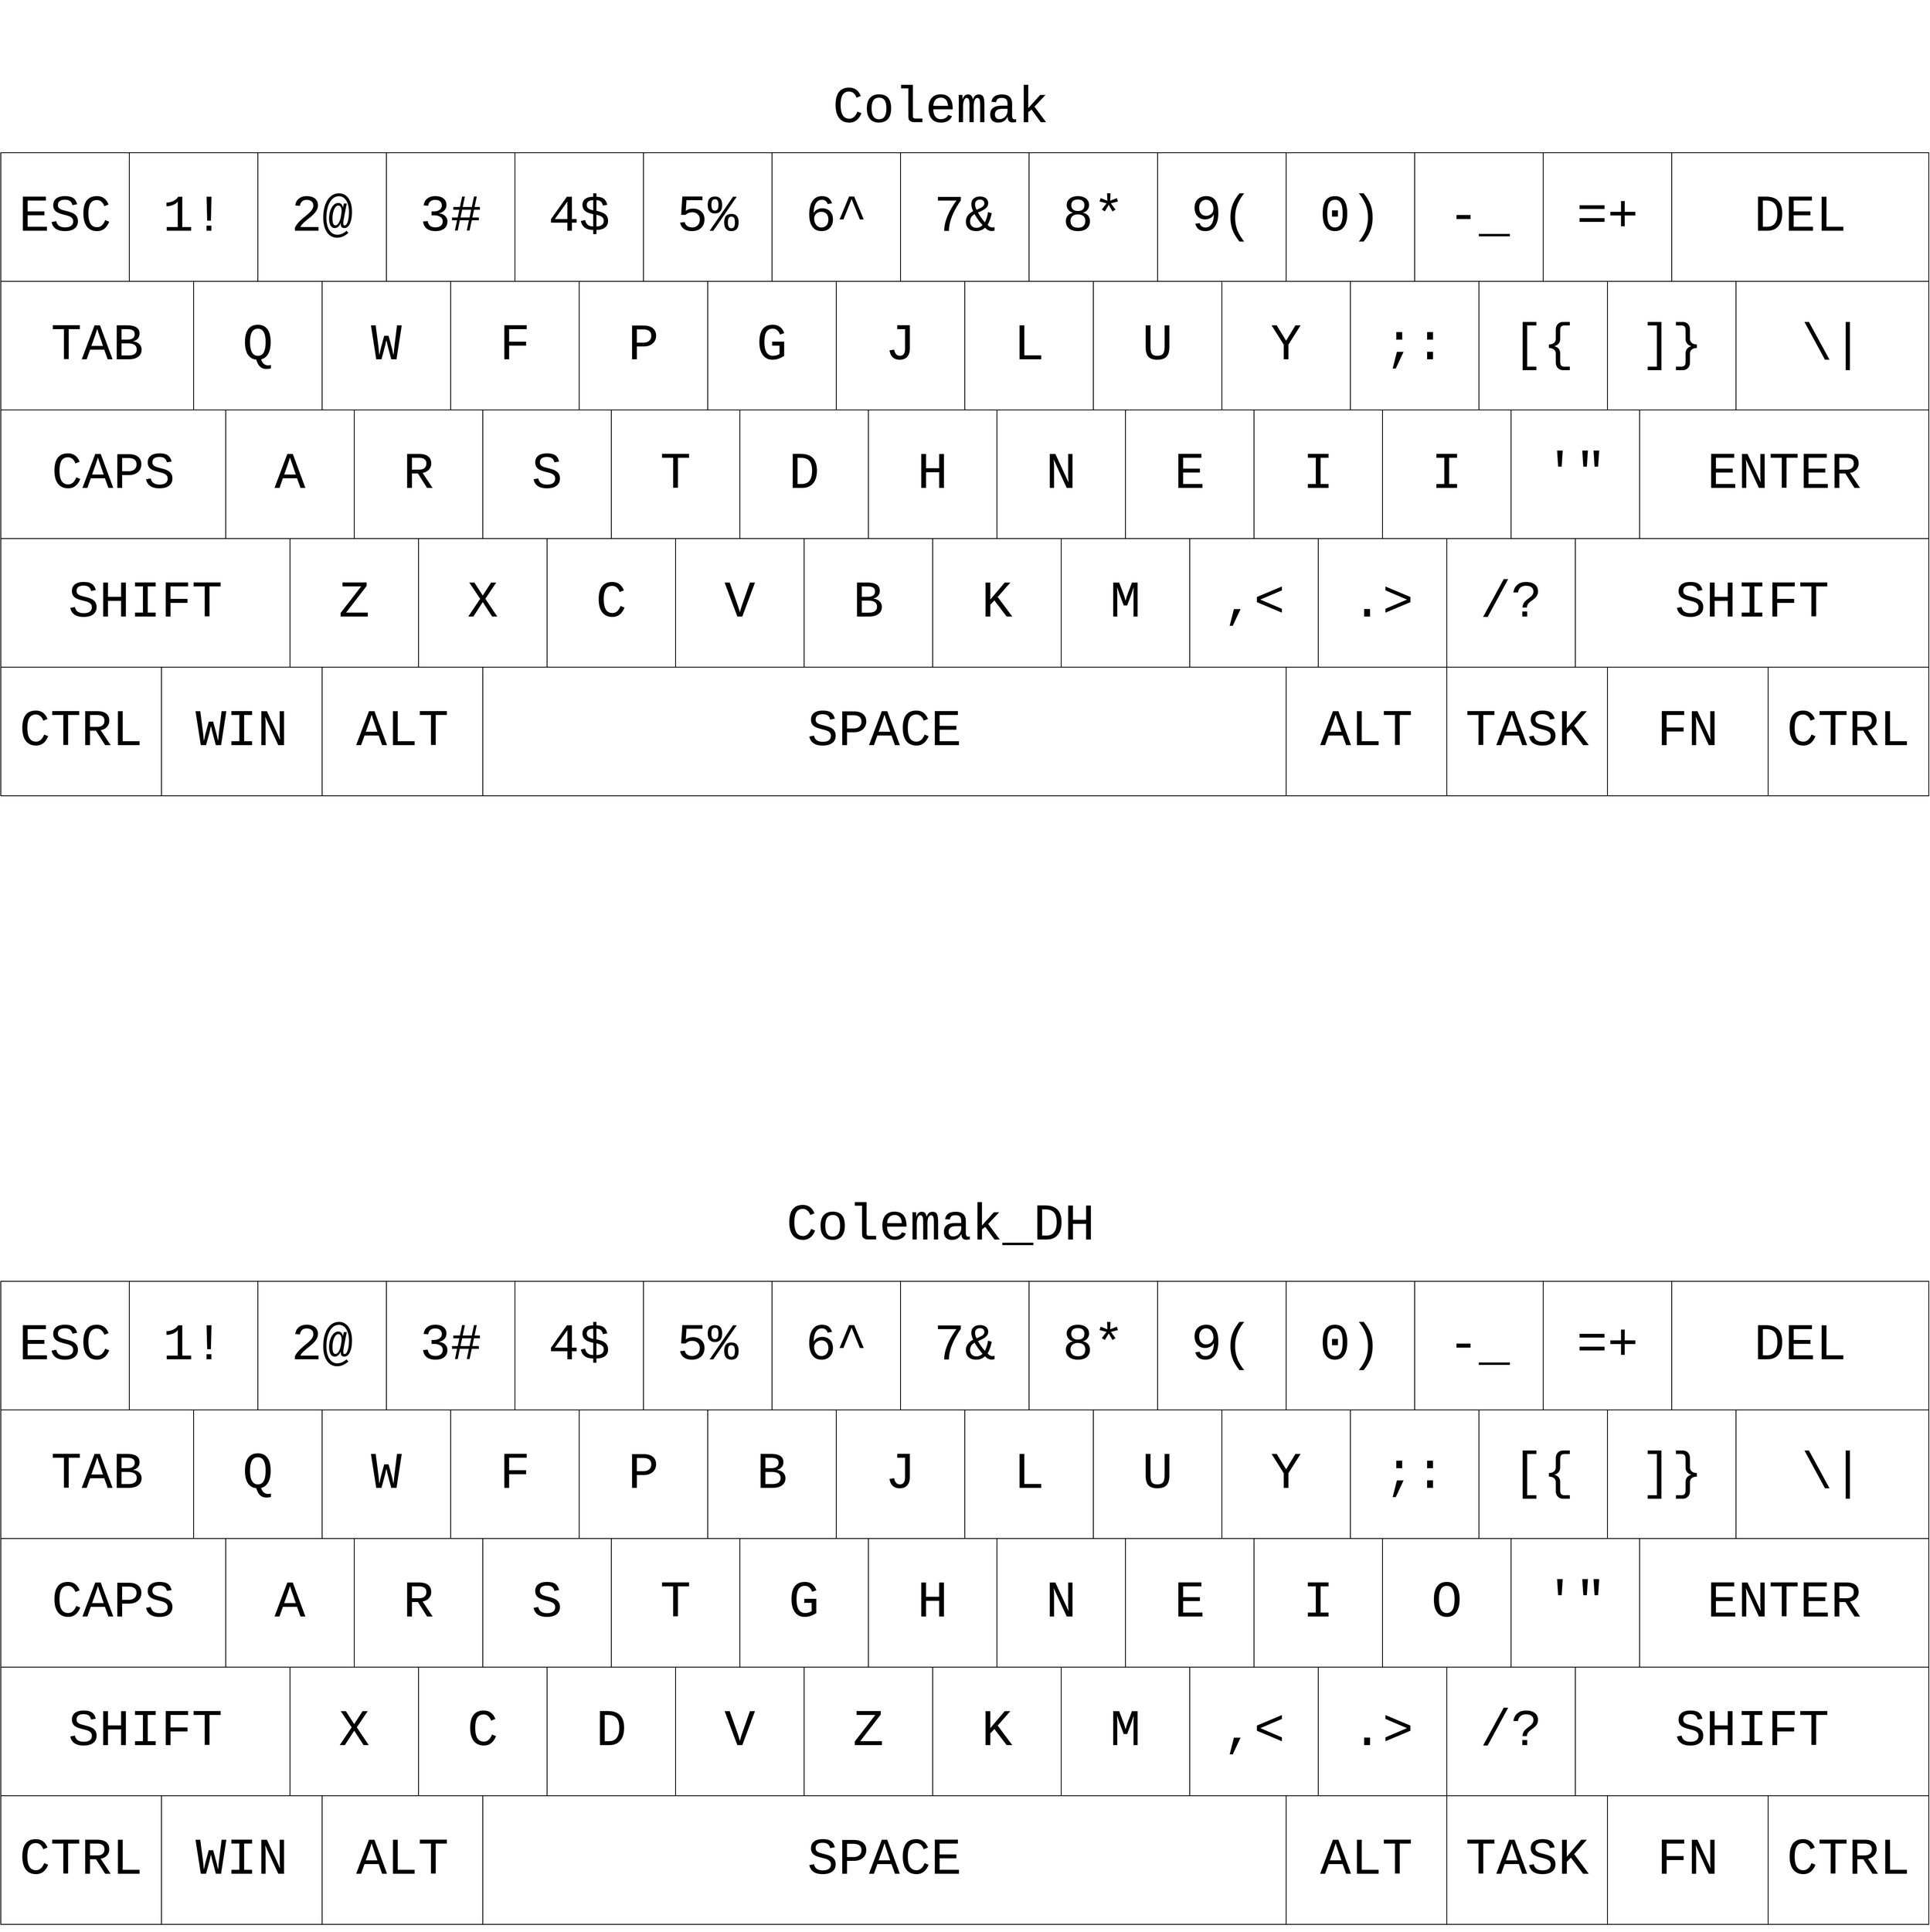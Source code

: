 <mxfile version="23.1.1" type="device" pages="2">
  <diagram name="US_Layout" id="-GIbP1pvGzsb-jiPFIwh">
    <mxGraphModel dx="4853" dy="2058" grid="1" gridSize="10" guides="1" tooltips="1" connect="1" arrows="1" fold="1" page="1" pageScale="1" pageWidth="1169" pageHeight="827" math="0" shadow="0">
      <root>
        <mxCell id="0" />
        <mxCell id="1" parent="0" />
        <mxCell id="xSzQO5gOW6ed_4JLBnnl-2" value="" style="rounded=0;whiteSpace=wrap;html=1;fillColor=none;fontSize=64;fontFamily=Courier New;" parent="1" vertex="1">
          <mxGeometry x="-1130" y="230" width="2400" height="800" as="geometry" />
        </mxCell>
        <mxCell id="xSzQO5gOW6ed_4JLBnnl-3" value="ESC" style="rounded=0;whiteSpace=wrap;html=1;fontSize=64;fontFamily=Courier New;" parent="1" vertex="1">
          <mxGeometry x="-1130" y="230" width="160" height="160" as="geometry" />
        </mxCell>
        <mxCell id="4MFTosWNnqiEI3jywNGH-1" value="1!" style="rounded=0;whiteSpace=wrap;html=1;fontSize=64;fontFamily=Courier New;" parent="1" vertex="1">
          <mxGeometry x="-970" y="230" width="160" height="160" as="geometry" />
        </mxCell>
        <mxCell id="4MFTosWNnqiEI3jywNGH-15" value="2@" style="rounded=0;whiteSpace=wrap;html=1;fontSize=64;fontFamily=Courier New;" parent="1" vertex="1">
          <mxGeometry x="-810" y="230" width="160" height="160" as="geometry" />
        </mxCell>
        <mxCell id="4MFTosWNnqiEI3jywNGH-16" value="3#" style="rounded=0;whiteSpace=wrap;html=1;fontSize=64;fontFamily=Courier New;" parent="1" vertex="1">
          <mxGeometry x="-650" y="230" width="160" height="160" as="geometry" />
        </mxCell>
        <mxCell id="4MFTosWNnqiEI3jywNGH-17" value="4$" style="rounded=0;whiteSpace=wrap;html=1;fontSize=64;fontFamily=Courier New;" parent="1" vertex="1">
          <mxGeometry x="-490" y="230" width="160" height="160" as="geometry" />
        </mxCell>
        <mxCell id="4MFTosWNnqiEI3jywNGH-18" value="5%" style="rounded=0;whiteSpace=wrap;html=1;fontSize=64;fontFamily=Courier New;" parent="1" vertex="1">
          <mxGeometry x="-330" y="230" width="160" height="160" as="geometry" />
        </mxCell>
        <mxCell id="4MFTosWNnqiEI3jywNGH-19" value="6^" style="rounded=0;whiteSpace=wrap;html=1;fontSize=64;fontFamily=Courier New;" parent="1" vertex="1">
          <mxGeometry x="-170" y="230" width="160" height="160" as="geometry" />
        </mxCell>
        <mxCell id="4MFTosWNnqiEI3jywNGH-20" value="7&amp;amp;" style="rounded=0;whiteSpace=wrap;html=1;fontSize=64;fontFamily=Courier New;" parent="1" vertex="1">
          <mxGeometry x="-10" y="230" width="160" height="160" as="geometry" />
        </mxCell>
        <mxCell id="4MFTosWNnqiEI3jywNGH-24" value="8*" style="rounded=0;whiteSpace=wrap;html=1;fontSize=64;fontFamily=Courier New;" parent="1" vertex="1">
          <mxGeometry x="150" y="230" width="160" height="160" as="geometry" />
        </mxCell>
        <mxCell id="4MFTosWNnqiEI3jywNGH-25" value="9(" style="rounded=0;whiteSpace=wrap;html=1;fontSize=64;fontFamily=Courier New;" parent="1" vertex="1">
          <mxGeometry x="310" y="230" width="160" height="160" as="geometry" />
        </mxCell>
        <mxCell id="4MFTosWNnqiEI3jywNGH-26" value="0)" style="rounded=0;whiteSpace=wrap;html=1;fontSize=64;fontFamily=Courier New;" parent="1" vertex="1">
          <mxGeometry x="470" y="230" width="160" height="160" as="geometry" />
        </mxCell>
        <mxCell id="4MFTosWNnqiEI3jywNGH-27" value="-_" style="rounded=0;whiteSpace=wrap;html=1;fontSize=64;fontFamily=Courier New;" parent="1" vertex="1">
          <mxGeometry x="630" y="230" width="160" height="160" as="geometry" />
        </mxCell>
        <mxCell id="4MFTosWNnqiEI3jywNGH-28" value="=+" style="rounded=0;whiteSpace=wrap;html=1;fontSize=64;fontFamily=Courier New;" parent="1" vertex="1">
          <mxGeometry x="790" y="230" width="160" height="160" as="geometry" />
        </mxCell>
        <mxCell id="4MFTosWNnqiEI3jywNGH-29" value="&lt;div style=&quot;font-size: 64px;&quot;&gt;DEL&lt;/div&gt;" style="rounded=0;whiteSpace=wrap;html=1;fontSize=64;fontFamily=Courier New;" parent="1" vertex="1">
          <mxGeometry x="950" y="230" width="320" height="160" as="geometry" />
        </mxCell>
        <mxCell id="4MFTosWNnqiEI3jywNGH-30" value="&lt;div style=&quot;font-size: 64px;&quot;&gt;TAB&lt;/div&gt;" style="rounded=0;whiteSpace=wrap;html=1;fontSize=64;fontFamily=Courier New;" parent="1" vertex="1">
          <mxGeometry x="-1130" y="390" width="240" height="160" as="geometry" />
        </mxCell>
        <mxCell id="4MFTosWNnqiEI3jywNGH-31" value="&lt;div style=&quot;font-size: 64px;&quot;&gt;CAPS&lt;/div&gt;" style="rounded=0;whiteSpace=wrap;html=1;fontSize=64;fontFamily=Courier New;" parent="1" vertex="1">
          <mxGeometry x="-1130" y="550" width="280" height="160" as="geometry" />
        </mxCell>
        <mxCell id="4MFTosWNnqiEI3jywNGH-32" value="&lt;div style=&quot;font-size: 64px;&quot;&gt;SHIFT&lt;/div&gt;" style="rounded=0;whiteSpace=wrap;html=1;fontSize=64;fontFamily=Courier New;" parent="1" vertex="1">
          <mxGeometry x="-1130" y="710" width="360" height="160" as="geometry" />
        </mxCell>
        <mxCell id="4MFTosWNnqiEI3jywNGH-33" value="&lt;div style=&quot;font-size: 64px;&quot;&gt;CTRL&lt;/div&gt;" style="rounded=0;whiteSpace=wrap;html=1;fontSize=64;fontFamily=Courier New;" parent="1" vertex="1">
          <mxGeometry x="-1130" y="870" width="200" height="160" as="geometry" />
        </mxCell>
        <mxCell id="4MFTosWNnqiEI3jywNGH-34" style="edgeStyle=orthogonalEdgeStyle;rounded=0;orthogonalLoop=1;jettySize=auto;html=1;exitX=0.5;exitY=1;exitDx=0;exitDy=0;fontSize=64;fontFamily=Courier New;" parent="1" source="xSzQO5gOW6ed_4JLBnnl-2" target="xSzQO5gOW6ed_4JLBnnl-2" edge="1">
          <mxGeometry relative="1" as="geometry" />
        </mxCell>
        <mxCell id="4MFTosWNnqiEI3jywNGH-35" value="Q" style="rounded=0;whiteSpace=wrap;html=1;fontSize=64;fontFamily=Courier New;" parent="1" vertex="1">
          <mxGeometry x="-890" y="390" width="160" height="160" as="geometry" />
        </mxCell>
        <mxCell id="4MFTosWNnqiEI3jywNGH-36" value="W" style="rounded=0;whiteSpace=wrap;html=1;fontSize=64;fontFamily=Courier New;" parent="1" vertex="1">
          <mxGeometry x="-730" y="390" width="160" height="160" as="geometry" />
        </mxCell>
        <mxCell id="4MFTosWNnqiEI3jywNGH-37" value="F" style="rounded=0;whiteSpace=wrap;html=1;fontSize=64;fontFamily=Courier New;" parent="1" vertex="1">
          <mxGeometry x="-570" y="390" width="160" height="160" as="geometry" />
        </mxCell>
        <mxCell id="4MFTosWNnqiEI3jywNGH-38" value="P" style="rounded=0;whiteSpace=wrap;html=1;fontSize=64;fontFamily=Courier New;" parent="1" vertex="1">
          <mxGeometry x="-410" y="390" width="160" height="160" as="geometry" />
        </mxCell>
        <mxCell id="4MFTosWNnqiEI3jywNGH-39" value="G" style="rounded=0;whiteSpace=wrap;html=1;fontSize=64;fontFamily=Courier New;" parent="1" vertex="1">
          <mxGeometry x="-250" y="390" width="160" height="160" as="geometry" />
        </mxCell>
        <mxCell id="4MFTosWNnqiEI3jywNGH-40" value="J" style="rounded=0;whiteSpace=wrap;html=1;fontSize=64;fontFamily=Courier New;" parent="1" vertex="1">
          <mxGeometry x="-90" y="390" width="160" height="160" as="geometry" />
        </mxCell>
        <mxCell id="4MFTosWNnqiEI3jywNGH-41" value="L" style="rounded=0;whiteSpace=wrap;html=1;fontSize=64;fontFamily=Courier New;" parent="1" vertex="1">
          <mxGeometry x="70" y="390" width="160" height="160" as="geometry" />
        </mxCell>
        <mxCell id="4MFTosWNnqiEI3jywNGH-42" value="U" style="rounded=0;whiteSpace=wrap;html=1;fontSize=64;fontFamily=Courier New;" parent="1" vertex="1">
          <mxGeometry x="230" y="390" width="160" height="160" as="geometry" />
        </mxCell>
        <mxCell id="4MFTosWNnqiEI3jywNGH-43" value="Y" style="rounded=0;whiteSpace=wrap;html=1;fontSize=64;fontFamily=Courier New;" parent="1" vertex="1">
          <mxGeometry x="390" y="390" width="160" height="160" as="geometry" />
        </mxCell>
        <mxCell id="4MFTosWNnqiEI3jywNGH-44" value=";:" style="rounded=0;whiteSpace=wrap;html=1;fontSize=64;fontFamily=Courier New;" parent="1" vertex="1">
          <mxGeometry x="550" y="390" width="160" height="160" as="geometry" />
        </mxCell>
        <mxCell id="4MFTosWNnqiEI3jywNGH-45" value="[{" style="rounded=0;whiteSpace=wrap;html=1;fontSize=64;fontFamily=Courier New;" parent="1" vertex="1">
          <mxGeometry x="710" y="390" width="160" height="160" as="geometry" />
        </mxCell>
        <mxCell id="4MFTosWNnqiEI3jywNGH-46" value="&lt;div style=&quot;font-size: 64px;&quot;&gt;]}&lt;/div&gt;" style="rounded=0;whiteSpace=wrap;html=1;fontSize=64;fontFamily=Courier New;" parent="1" vertex="1">
          <mxGeometry x="870" y="390" width="160" height="160" as="geometry" />
        </mxCell>
        <mxCell id="4MFTosWNnqiEI3jywNGH-47" value="\|" style="rounded=0;whiteSpace=wrap;html=1;fontSize=64;fontFamily=Courier New;" parent="1" vertex="1">
          <mxGeometry x="1030" y="390" width="240" height="160" as="geometry" />
        </mxCell>
        <mxCell id="4MFTosWNnqiEI3jywNGH-48" value="A" style="rounded=0;whiteSpace=wrap;html=1;fontSize=64;fontFamily=Courier New;" parent="1" vertex="1">
          <mxGeometry x="-850" y="550" width="160" height="160" as="geometry" />
        </mxCell>
        <mxCell id="4MFTosWNnqiEI3jywNGH-49" value="R" style="rounded=0;whiteSpace=wrap;html=1;fontSize=64;fontFamily=Courier New;" parent="1" vertex="1">
          <mxGeometry x="-690" y="550" width="160" height="160" as="geometry" />
        </mxCell>
        <mxCell id="4MFTosWNnqiEI3jywNGH-50" value="S" style="rounded=0;whiteSpace=wrap;html=1;fontSize=64;fontFamily=Courier New;" parent="1" vertex="1">
          <mxGeometry x="-530" y="550" width="160" height="160" as="geometry" />
        </mxCell>
        <mxCell id="4MFTosWNnqiEI3jywNGH-51" value="T" style="rounded=0;whiteSpace=wrap;html=1;fontSize=64;fontFamily=Courier New;" parent="1" vertex="1">
          <mxGeometry x="-370" y="550" width="160" height="160" as="geometry" />
        </mxCell>
        <mxCell id="4MFTosWNnqiEI3jywNGH-52" value="D" style="rounded=0;whiteSpace=wrap;html=1;fontSize=64;fontFamily=Courier New;" parent="1" vertex="1">
          <mxGeometry x="-210" y="550" width="160" height="160" as="geometry" />
        </mxCell>
        <mxCell id="4MFTosWNnqiEI3jywNGH-53" value="H" style="rounded=0;whiteSpace=wrap;html=1;fontSize=64;fontFamily=Courier New;" parent="1" vertex="1">
          <mxGeometry x="-50" y="550" width="160" height="160" as="geometry" />
        </mxCell>
        <mxCell id="4MFTosWNnqiEI3jywNGH-54" value="N" style="rounded=0;whiteSpace=wrap;html=1;fontSize=64;fontFamily=Courier New;" parent="1" vertex="1">
          <mxGeometry x="110" y="550" width="160" height="160" as="geometry" />
        </mxCell>
        <mxCell id="4MFTosWNnqiEI3jywNGH-55" value="E" style="rounded=0;whiteSpace=wrap;html=1;fontSize=64;fontFamily=Courier New;" parent="1" vertex="1">
          <mxGeometry x="270" y="550" width="160" height="160" as="geometry" />
        </mxCell>
        <mxCell id="4MFTosWNnqiEI3jywNGH-56" value="I" style="rounded=0;whiteSpace=wrap;html=1;fontSize=64;fontFamily=Courier New;" parent="1" vertex="1">
          <mxGeometry x="430" y="550" width="160" height="160" as="geometry" />
        </mxCell>
        <mxCell id="4MFTosWNnqiEI3jywNGH-57" value="I" style="rounded=0;whiteSpace=wrap;html=1;fontSize=64;fontFamily=Courier New;" parent="1" vertex="1">
          <mxGeometry x="590" y="550" width="160" height="160" as="geometry" />
        </mxCell>
        <mxCell id="4MFTosWNnqiEI3jywNGH-58" value="&#39;&quot;" style="rounded=0;whiteSpace=wrap;html=1;fontSize=64;fontFamily=Courier New;" parent="1" vertex="1">
          <mxGeometry x="750" y="550" width="160" height="160" as="geometry" />
        </mxCell>
        <mxCell id="4MFTosWNnqiEI3jywNGH-59" value="&lt;div style=&quot;font-size: 64px;&quot;&gt;ENTER&lt;/div&gt;" style="rounded=0;whiteSpace=wrap;html=1;fontSize=64;fontFamily=Courier New;" parent="1" vertex="1">
          <mxGeometry x="910" y="550" width="360" height="160" as="geometry" />
        </mxCell>
        <mxCell id="4MFTosWNnqiEI3jywNGH-60" value="Z" style="rounded=0;whiteSpace=wrap;html=1;fontSize=64;fontFamily=Courier New;" parent="1" vertex="1">
          <mxGeometry x="-770" y="710" width="160" height="160" as="geometry" />
        </mxCell>
        <mxCell id="4MFTosWNnqiEI3jywNGH-61" value="X" style="rounded=0;whiteSpace=wrap;html=1;fontSize=64;fontFamily=Courier New;" parent="1" vertex="1">
          <mxGeometry x="-610" y="710" width="160" height="160" as="geometry" />
        </mxCell>
        <mxCell id="4MFTosWNnqiEI3jywNGH-62" value="C" style="rounded=0;whiteSpace=wrap;html=1;fontSize=64;fontFamily=Courier New;" parent="1" vertex="1">
          <mxGeometry x="-450" y="710" width="160" height="160" as="geometry" />
        </mxCell>
        <mxCell id="4MFTosWNnqiEI3jywNGH-63" value="V" style="rounded=0;whiteSpace=wrap;html=1;fontSize=64;fontFamily=Courier New;" parent="1" vertex="1">
          <mxGeometry x="-290" y="710" width="160" height="160" as="geometry" />
        </mxCell>
        <mxCell id="4MFTosWNnqiEI3jywNGH-64" value="B" style="rounded=0;whiteSpace=wrap;html=1;fontSize=64;fontFamily=Courier New;" parent="1" vertex="1">
          <mxGeometry x="-130" y="710" width="160" height="160" as="geometry" />
        </mxCell>
        <mxCell id="4MFTosWNnqiEI3jywNGH-65" value="K" style="rounded=0;whiteSpace=wrap;html=1;fontSize=64;fontFamily=Courier New;" parent="1" vertex="1">
          <mxGeometry x="30" y="710" width="160" height="160" as="geometry" />
        </mxCell>
        <mxCell id="4MFTosWNnqiEI3jywNGH-66" value="M" style="rounded=0;whiteSpace=wrap;html=1;fontSize=64;fontFamily=Courier New;" parent="1" vertex="1">
          <mxGeometry x="190" y="710" width="160" height="160" as="geometry" />
        </mxCell>
        <mxCell id="4MFTosWNnqiEI3jywNGH-67" value=",&amp;lt;" style="rounded=0;whiteSpace=wrap;html=1;fontSize=64;fontFamily=Courier New;" parent="1" vertex="1">
          <mxGeometry x="350" y="710" width="160" height="160" as="geometry" />
        </mxCell>
        <mxCell id="4MFTosWNnqiEI3jywNGH-68" value=".&amp;gt;" style="rounded=0;whiteSpace=wrap;html=1;fontSize=64;fontFamily=Courier New;" parent="1" vertex="1">
          <mxGeometry x="510" y="710" width="160" height="160" as="geometry" />
        </mxCell>
        <mxCell id="4MFTosWNnqiEI3jywNGH-69" value="/?" style="rounded=0;whiteSpace=wrap;html=1;fontSize=64;fontFamily=Courier New;" parent="1" vertex="1">
          <mxGeometry x="670" y="710" width="160" height="160" as="geometry" />
        </mxCell>
        <mxCell id="4MFTosWNnqiEI3jywNGH-70" value="&lt;div style=&quot;font-size: 64px;&quot;&gt;SHIFT&lt;/div&gt;" style="rounded=0;whiteSpace=wrap;html=1;fontSize=64;fontFamily=Courier New;" parent="1" vertex="1">
          <mxGeometry x="830" y="710" width="440" height="160" as="geometry" />
        </mxCell>
        <mxCell id="4MFTosWNnqiEI3jywNGH-71" value="&lt;div style=&quot;font-size: 64px;&quot;&gt;WIN&lt;/div&gt;" style="rounded=0;whiteSpace=wrap;html=1;fontSize=64;fontFamily=Courier New;" parent="1" vertex="1">
          <mxGeometry x="-930" y="870" width="200" height="160" as="geometry" />
        </mxCell>
        <mxCell id="4MFTosWNnqiEI3jywNGH-72" value="&lt;div style=&quot;font-size: 64px;&quot;&gt;ALT&lt;/div&gt;" style="rounded=0;whiteSpace=wrap;html=1;fontSize=64;fontFamily=Courier New;" parent="1" vertex="1">
          <mxGeometry x="-730" y="870" width="200" height="160" as="geometry" />
        </mxCell>
        <mxCell id="4MFTosWNnqiEI3jywNGH-73" value="&lt;div style=&quot;font-size: 64px;&quot;&gt;CTRL&lt;/div&gt;" style="rounded=0;whiteSpace=wrap;html=1;fontSize=64;fontFamily=Courier New;" parent="1" vertex="1">
          <mxGeometry x="1070" y="870" width="200" height="160" as="geometry" />
        </mxCell>
        <mxCell id="4MFTosWNnqiEI3jywNGH-74" value="FN" style="rounded=0;whiteSpace=wrap;html=1;fontSize=64;fontFamily=Courier New;" parent="1" vertex="1">
          <mxGeometry x="870" y="870" width="200" height="160" as="geometry" />
        </mxCell>
        <mxCell id="4MFTosWNnqiEI3jywNGH-75" value="&lt;div style=&quot;font-size: 64px;&quot;&gt;TASK&lt;/div&gt;" style="rounded=0;whiteSpace=wrap;html=1;fontSize=64;fontFamily=Courier New;" parent="1" vertex="1">
          <mxGeometry x="670" y="870" width="200" height="160" as="geometry" />
        </mxCell>
        <mxCell id="4MFTosWNnqiEI3jywNGH-76" value="&lt;div style=&quot;font-size: 64px;&quot;&gt;ALT&lt;/div&gt;" style="rounded=0;whiteSpace=wrap;html=1;fontSize=64;fontFamily=Courier New;" parent="1" vertex="1">
          <mxGeometry x="470" y="870" width="200" height="160" as="geometry" />
        </mxCell>
        <mxCell id="4MFTosWNnqiEI3jywNGH-77" value="&lt;div style=&quot;font-size: 64px;&quot;&gt;SPACE&lt;/div&gt;" style="rounded=0;whiteSpace=wrap;html=1;fontSize=64;fontFamily=Courier New;" parent="1" vertex="1">
          <mxGeometry x="-530" y="870" width="1000" height="160" as="geometry" />
        </mxCell>
        <mxCell id="DJC9u3Tf8RciUNzztk74-3" value="" style="rounded=0;whiteSpace=wrap;html=1;fillColor=none;fontSize=64;fontFamily=Courier New;" vertex="1" parent="1">
          <mxGeometry x="-1130" y="1634" width="2400" height="800" as="geometry" />
        </mxCell>
        <mxCell id="DJC9u3Tf8RciUNzztk74-4" value="ESC" style="rounded=0;whiteSpace=wrap;html=1;fontSize=64;fontFamily=Courier New;" vertex="1" parent="1">
          <mxGeometry x="-1130" y="1634" width="160" height="160" as="geometry" />
        </mxCell>
        <mxCell id="DJC9u3Tf8RciUNzztk74-5" value="1!" style="rounded=0;whiteSpace=wrap;html=1;fontSize=64;fontFamily=Courier New;" vertex="1" parent="1">
          <mxGeometry x="-970" y="1634" width="160" height="160" as="geometry" />
        </mxCell>
        <mxCell id="DJC9u3Tf8RciUNzztk74-6" value="2@" style="rounded=0;whiteSpace=wrap;html=1;fontSize=64;fontFamily=Courier New;" vertex="1" parent="1">
          <mxGeometry x="-810" y="1634" width="160" height="160" as="geometry" />
        </mxCell>
        <mxCell id="DJC9u3Tf8RciUNzztk74-7" value="3#" style="rounded=0;whiteSpace=wrap;html=1;fontSize=64;fontFamily=Courier New;" vertex="1" parent="1">
          <mxGeometry x="-650" y="1634" width="160" height="160" as="geometry" />
        </mxCell>
        <mxCell id="DJC9u3Tf8RciUNzztk74-8" value="4$" style="rounded=0;whiteSpace=wrap;html=1;fontSize=64;fontFamily=Courier New;" vertex="1" parent="1">
          <mxGeometry x="-490" y="1634" width="160" height="160" as="geometry" />
        </mxCell>
        <mxCell id="DJC9u3Tf8RciUNzztk74-9" value="5%" style="rounded=0;whiteSpace=wrap;html=1;fontSize=64;fontFamily=Courier New;" vertex="1" parent="1">
          <mxGeometry x="-330" y="1634" width="160" height="160" as="geometry" />
        </mxCell>
        <mxCell id="DJC9u3Tf8RciUNzztk74-10" value="6^" style="rounded=0;whiteSpace=wrap;html=1;fontSize=64;fontFamily=Courier New;" vertex="1" parent="1">
          <mxGeometry x="-170" y="1634" width="160" height="160" as="geometry" />
        </mxCell>
        <mxCell id="DJC9u3Tf8RciUNzztk74-11" value="7&amp;amp;" style="rounded=0;whiteSpace=wrap;html=1;fontSize=64;fontFamily=Courier New;" vertex="1" parent="1">
          <mxGeometry x="-10" y="1634" width="160" height="160" as="geometry" />
        </mxCell>
        <mxCell id="DJC9u3Tf8RciUNzztk74-12" value="8*" style="rounded=0;whiteSpace=wrap;html=1;fontSize=64;fontFamily=Courier New;" vertex="1" parent="1">
          <mxGeometry x="150" y="1634" width="160" height="160" as="geometry" />
        </mxCell>
        <mxCell id="DJC9u3Tf8RciUNzztk74-13" value="9(" style="rounded=0;whiteSpace=wrap;html=1;fontSize=64;fontFamily=Courier New;" vertex="1" parent="1">
          <mxGeometry x="310" y="1634" width="160" height="160" as="geometry" />
        </mxCell>
        <mxCell id="DJC9u3Tf8RciUNzztk74-14" value="0)" style="rounded=0;whiteSpace=wrap;html=1;fontSize=64;fontFamily=Courier New;" vertex="1" parent="1">
          <mxGeometry x="470" y="1634" width="160" height="160" as="geometry" />
        </mxCell>
        <mxCell id="DJC9u3Tf8RciUNzztk74-15" value="-_" style="rounded=0;whiteSpace=wrap;html=1;fontSize=64;fontFamily=Courier New;" vertex="1" parent="1">
          <mxGeometry x="630" y="1634" width="160" height="160" as="geometry" />
        </mxCell>
        <mxCell id="DJC9u3Tf8RciUNzztk74-16" value="=+" style="rounded=0;whiteSpace=wrap;html=1;fontSize=64;fontFamily=Courier New;" vertex="1" parent="1">
          <mxGeometry x="790" y="1634" width="160" height="160" as="geometry" />
        </mxCell>
        <mxCell id="DJC9u3Tf8RciUNzztk74-17" value="&lt;div style=&quot;font-size: 64px;&quot;&gt;DEL&lt;/div&gt;" style="rounded=0;whiteSpace=wrap;html=1;fontSize=64;fontFamily=Courier New;" vertex="1" parent="1">
          <mxGeometry x="950" y="1634" width="320" height="160" as="geometry" />
        </mxCell>
        <mxCell id="DJC9u3Tf8RciUNzztk74-18" value="&lt;div style=&quot;font-size: 64px;&quot;&gt;TAB&lt;/div&gt;" style="rounded=0;whiteSpace=wrap;html=1;fontSize=64;fontFamily=Courier New;" vertex="1" parent="1">
          <mxGeometry x="-1130" y="1794" width="240" height="160" as="geometry" />
        </mxCell>
        <mxCell id="DJC9u3Tf8RciUNzztk74-19" value="&lt;div style=&quot;font-size: 64px;&quot;&gt;CAPS&lt;/div&gt;" style="rounded=0;whiteSpace=wrap;html=1;fontSize=64;fontFamily=Courier New;" vertex="1" parent="1">
          <mxGeometry x="-1130" y="1954" width="280" height="160" as="geometry" />
        </mxCell>
        <mxCell id="DJC9u3Tf8RciUNzztk74-20" value="&lt;div style=&quot;font-size: 64px;&quot;&gt;SHIFT&lt;/div&gt;" style="rounded=0;whiteSpace=wrap;html=1;fontSize=64;fontFamily=Courier New;" vertex="1" parent="1">
          <mxGeometry x="-1130" y="2114" width="360" height="160" as="geometry" />
        </mxCell>
        <mxCell id="DJC9u3Tf8RciUNzztk74-21" value="&lt;div style=&quot;font-size: 64px;&quot;&gt;CTRL&lt;/div&gt;" style="rounded=0;whiteSpace=wrap;html=1;fontSize=64;fontFamily=Courier New;" vertex="1" parent="1">
          <mxGeometry x="-1130" y="2274" width="200" height="160" as="geometry" />
        </mxCell>
        <mxCell id="DJC9u3Tf8RciUNzztk74-22" style="edgeStyle=orthogonalEdgeStyle;rounded=0;orthogonalLoop=1;jettySize=auto;html=1;exitX=0.5;exitY=1;exitDx=0;exitDy=0;fontSize=64;fontFamily=Courier New;" edge="1" source="DJC9u3Tf8RciUNzztk74-3" target="DJC9u3Tf8RciUNzztk74-3" parent="1">
          <mxGeometry relative="1" as="geometry" />
        </mxCell>
        <mxCell id="DJC9u3Tf8RciUNzztk74-23" value="Q" style="rounded=0;whiteSpace=wrap;html=1;fontSize=64;fontFamily=Courier New;" vertex="1" parent="1">
          <mxGeometry x="-890" y="1794" width="160" height="160" as="geometry" />
        </mxCell>
        <mxCell id="DJC9u3Tf8RciUNzztk74-24" value="W" style="rounded=0;whiteSpace=wrap;html=1;fontSize=64;fontFamily=Courier New;" vertex="1" parent="1">
          <mxGeometry x="-730" y="1794" width="160" height="160" as="geometry" />
        </mxCell>
        <mxCell id="DJC9u3Tf8RciUNzztk74-25" value="F" style="rounded=0;whiteSpace=wrap;html=1;fontSize=64;fontFamily=Courier New;" vertex="1" parent="1">
          <mxGeometry x="-570" y="1794" width="160" height="160" as="geometry" />
        </mxCell>
        <mxCell id="DJC9u3Tf8RciUNzztk74-26" value="P" style="rounded=0;whiteSpace=wrap;html=1;fontSize=64;fontFamily=Courier New;" vertex="1" parent="1">
          <mxGeometry x="-410" y="1794" width="160" height="160" as="geometry" />
        </mxCell>
        <mxCell id="DJC9u3Tf8RciUNzztk74-27" value="B" style="rounded=0;whiteSpace=wrap;html=1;fontSize=64;fontFamily=Courier New;" vertex="1" parent="1">
          <mxGeometry x="-250" y="1794" width="160" height="160" as="geometry" />
        </mxCell>
        <mxCell id="DJC9u3Tf8RciUNzztk74-28" value="J" style="rounded=0;whiteSpace=wrap;html=1;fontSize=64;fontFamily=Courier New;" vertex="1" parent="1">
          <mxGeometry x="-90" y="1794" width="160" height="160" as="geometry" />
        </mxCell>
        <mxCell id="DJC9u3Tf8RciUNzztk74-29" value="L" style="rounded=0;whiteSpace=wrap;html=1;fontSize=64;fontFamily=Courier New;" vertex="1" parent="1">
          <mxGeometry x="70" y="1794" width="160" height="160" as="geometry" />
        </mxCell>
        <mxCell id="DJC9u3Tf8RciUNzztk74-30" value="U" style="rounded=0;whiteSpace=wrap;html=1;fontSize=64;fontFamily=Courier New;" vertex="1" parent="1">
          <mxGeometry x="230" y="1794" width="160" height="160" as="geometry" />
        </mxCell>
        <mxCell id="DJC9u3Tf8RciUNzztk74-31" value="Y" style="rounded=0;whiteSpace=wrap;html=1;fontSize=64;fontFamily=Courier New;" vertex="1" parent="1">
          <mxGeometry x="390" y="1794" width="160" height="160" as="geometry" />
        </mxCell>
        <mxCell id="DJC9u3Tf8RciUNzztk74-32" value=";:" style="rounded=0;whiteSpace=wrap;html=1;fontSize=64;fontFamily=Courier New;" vertex="1" parent="1">
          <mxGeometry x="550" y="1794" width="160" height="160" as="geometry" />
        </mxCell>
        <mxCell id="DJC9u3Tf8RciUNzztk74-33" value="[{" style="rounded=0;whiteSpace=wrap;html=1;fontSize=64;fontFamily=Courier New;" vertex="1" parent="1">
          <mxGeometry x="710" y="1794" width="160" height="160" as="geometry" />
        </mxCell>
        <mxCell id="DJC9u3Tf8RciUNzztk74-34" value="&lt;div style=&quot;font-size: 64px;&quot;&gt;]}&lt;/div&gt;" style="rounded=0;whiteSpace=wrap;html=1;fontSize=64;fontFamily=Courier New;" vertex="1" parent="1">
          <mxGeometry x="870" y="1794" width="160" height="160" as="geometry" />
        </mxCell>
        <mxCell id="DJC9u3Tf8RciUNzztk74-35" value="\|" style="rounded=0;whiteSpace=wrap;html=1;fontSize=64;fontFamily=Courier New;" vertex="1" parent="1">
          <mxGeometry x="1030" y="1794" width="240" height="160" as="geometry" />
        </mxCell>
        <mxCell id="DJC9u3Tf8RciUNzztk74-36" value="A" style="rounded=0;whiteSpace=wrap;html=1;fontSize=64;fontFamily=Courier New;" vertex="1" parent="1">
          <mxGeometry x="-850" y="1954" width="160" height="160" as="geometry" />
        </mxCell>
        <mxCell id="DJC9u3Tf8RciUNzztk74-37" value="R" style="rounded=0;whiteSpace=wrap;html=1;fontSize=64;fontFamily=Courier New;" vertex="1" parent="1">
          <mxGeometry x="-690" y="1954" width="160" height="160" as="geometry" />
        </mxCell>
        <mxCell id="DJC9u3Tf8RciUNzztk74-38" value="S" style="rounded=0;whiteSpace=wrap;html=1;fontSize=64;fontFamily=Courier New;" vertex="1" parent="1">
          <mxGeometry x="-530" y="1954" width="160" height="160" as="geometry" />
        </mxCell>
        <mxCell id="DJC9u3Tf8RciUNzztk74-39" value="T" style="rounded=0;whiteSpace=wrap;html=1;fontSize=64;fontFamily=Courier New;" vertex="1" parent="1">
          <mxGeometry x="-370" y="1954" width="160" height="160" as="geometry" />
        </mxCell>
        <mxCell id="DJC9u3Tf8RciUNzztk74-40" value="G" style="rounded=0;whiteSpace=wrap;html=1;fontSize=64;fontFamily=Courier New;" vertex="1" parent="1">
          <mxGeometry x="-210" y="1954" width="160" height="160" as="geometry" />
        </mxCell>
        <mxCell id="DJC9u3Tf8RciUNzztk74-41" value="H" style="rounded=0;whiteSpace=wrap;html=1;fontSize=64;fontFamily=Courier New;" vertex="1" parent="1">
          <mxGeometry x="-50" y="1954" width="160" height="160" as="geometry" />
        </mxCell>
        <mxCell id="DJC9u3Tf8RciUNzztk74-42" value="N" style="rounded=0;whiteSpace=wrap;html=1;fontSize=64;fontFamily=Courier New;" vertex="1" parent="1">
          <mxGeometry x="110" y="1954" width="160" height="160" as="geometry" />
        </mxCell>
        <mxCell id="DJC9u3Tf8RciUNzztk74-43" value="E" style="rounded=0;whiteSpace=wrap;html=1;fontSize=64;fontFamily=Courier New;" vertex="1" parent="1">
          <mxGeometry x="270" y="1954" width="160" height="160" as="geometry" />
        </mxCell>
        <mxCell id="DJC9u3Tf8RciUNzztk74-44" value="I" style="rounded=0;whiteSpace=wrap;html=1;fontSize=64;fontFamily=Courier New;" vertex="1" parent="1">
          <mxGeometry x="430" y="1954" width="160" height="160" as="geometry" />
        </mxCell>
        <mxCell id="DJC9u3Tf8RciUNzztk74-45" value="O" style="rounded=0;whiteSpace=wrap;html=1;fontSize=64;fontFamily=Courier New;" vertex="1" parent="1">
          <mxGeometry x="590" y="1954" width="160" height="160" as="geometry" />
        </mxCell>
        <mxCell id="DJC9u3Tf8RciUNzztk74-46" value="&#39;&quot;" style="rounded=0;whiteSpace=wrap;html=1;fontSize=64;fontFamily=Courier New;" vertex="1" parent="1">
          <mxGeometry x="750" y="1954" width="160" height="160" as="geometry" />
        </mxCell>
        <mxCell id="DJC9u3Tf8RciUNzztk74-47" value="&lt;div style=&quot;font-size: 64px;&quot;&gt;ENTER&lt;/div&gt;" style="rounded=0;whiteSpace=wrap;html=1;fontSize=64;fontFamily=Courier New;" vertex="1" parent="1">
          <mxGeometry x="910" y="1954" width="360" height="160" as="geometry" />
        </mxCell>
        <mxCell id="DJC9u3Tf8RciUNzztk74-48" value="X" style="rounded=0;whiteSpace=wrap;html=1;fontSize=64;fontFamily=Courier New;" vertex="1" parent="1">
          <mxGeometry x="-770" y="2114" width="160" height="160" as="geometry" />
        </mxCell>
        <mxCell id="DJC9u3Tf8RciUNzztk74-49" value="C" style="rounded=0;whiteSpace=wrap;html=1;fontSize=64;fontFamily=Courier New;" vertex="1" parent="1">
          <mxGeometry x="-610" y="2114" width="160" height="160" as="geometry" />
        </mxCell>
        <mxCell id="DJC9u3Tf8RciUNzztk74-50" value="D" style="rounded=0;whiteSpace=wrap;html=1;fontSize=64;fontFamily=Courier New;" vertex="1" parent="1">
          <mxGeometry x="-450" y="2114" width="160" height="160" as="geometry" />
        </mxCell>
        <mxCell id="DJC9u3Tf8RciUNzztk74-51" value="V" style="rounded=0;whiteSpace=wrap;html=1;fontSize=64;fontFamily=Courier New;" vertex="1" parent="1">
          <mxGeometry x="-290" y="2114" width="160" height="160" as="geometry" />
        </mxCell>
        <mxCell id="DJC9u3Tf8RciUNzztk74-52" value="Z" style="rounded=0;whiteSpace=wrap;html=1;fontSize=64;fontFamily=Courier New;" vertex="1" parent="1">
          <mxGeometry x="-130" y="2114" width="160" height="160" as="geometry" />
        </mxCell>
        <mxCell id="DJC9u3Tf8RciUNzztk74-53" value="K" style="rounded=0;whiteSpace=wrap;html=1;fontSize=64;fontFamily=Courier New;" vertex="1" parent="1">
          <mxGeometry x="30" y="2114" width="160" height="160" as="geometry" />
        </mxCell>
        <mxCell id="DJC9u3Tf8RciUNzztk74-54" value="M" style="rounded=0;whiteSpace=wrap;html=1;fontSize=64;fontFamily=Courier New;" vertex="1" parent="1">
          <mxGeometry x="190" y="2114" width="160" height="160" as="geometry" />
        </mxCell>
        <mxCell id="DJC9u3Tf8RciUNzztk74-55" value=",&amp;lt;" style="rounded=0;whiteSpace=wrap;html=1;fontSize=64;fontFamily=Courier New;" vertex="1" parent="1">
          <mxGeometry x="350" y="2114" width="160" height="160" as="geometry" />
        </mxCell>
        <mxCell id="DJC9u3Tf8RciUNzztk74-56" value=".&amp;gt;" style="rounded=0;whiteSpace=wrap;html=1;fontSize=64;fontFamily=Courier New;" vertex="1" parent="1">
          <mxGeometry x="510" y="2114" width="160" height="160" as="geometry" />
        </mxCell>
        <mxCell id="DJC9u3Tf8RciUNzztk74-57" value="/?" style="rounded=0;whiteSpace=wrap;html=1;fontSize=64;fontFamily=Courier New;" vertex="1" parent="1">
          <mxGeometry x="670" y="2114" width="160" height="160" as="geometry" />
        </mxCell>
        <mxCell id="DJC9u3Tf8RciUNzztk74-58" value="&lt;div style=&quot;font-size: 64px;&quot;&gt;SHIFT&lt;/div&gt;" style="rounded=0;whiteSpace=wrap;html=1;fontSize=64;fontFamily=Courier New;" vertex="1" parent="1">
          <mxGeometry x="830" y="2114" width="440" height="160" as="geometry" />
        </mxCell>
        <mxCell id="DJC9u3Tf8RciUNzztk74-59" value="&lt;div style=&quot;font-size: 64px;&quot;&gt;WIN&lt;/div&gt;" style="rounded=0;whiteSpace=wrap;html=1;fontSize=64;fontFamily=Courier New;" vertex="1" parent="1">
          <mxGeometry x="-930" y="2274" width="200" height="160" as="geometry" />
        </mxCell>
        <mxCell id="DJC9u3Tf8RciUNzztk74-60" value="&lt;div style=&quot;font-size: 64px;&quot;&gt;ALT&lt;/div&gt;" style="rounded=0;whiteSpace=wrap;html=1;fontSize=64;fontFamily=Courier New;" vertex="1" parent="1">
          <mxGeometry x="-730" y="2274" width="200" height="160" as="geometry" />
        </mxCell>
        <mxCell id="DJC9u3Tf8RciUNzztk74-61" value="&lt;div style=&quot;font-size: 64px;&quot;&gt;CTRL&lt;/div&gt;" style="rounded=0;whiteSpace=wrap;html=1;fontSize=64;fontFamily=Courier New;" vertex="1" parent="1">
          <mxGeometry x="1070" y="2274" width="200" height="160" as="geometry" />
        </mxCell>
        <mxCell id="DJC9u3Tf8RciUNzztk74-62" value="FN" style="rounded=0;whiteSpace=wrap;html=1;fontSize=64;fontFamily=Courier New;" vertex="1" parent="1">
          <mxGeometry x="870" y="2274" width="200" height="160" as="geometry" />
        </mxCell>
        <mxCell id="DJC9u3Tf8RciUNzztk74-63" value="&lt;div style=&quot;font-size: 64px;&quot;&gt;TASK&lt;/div&gt;" style="rounded=0;whiteSpace=wrap;html=1;fontSize=64;fontFamily=Courier New;" vertex="1" parent="1">
          <mxGeometry x="670" y="2274" width="200" height="160" as="geometry" />
        </mxCell>
        <mxCell id="DJC9u3Tf8RciUNzztk74-64" value="&lt;div style=&quot;font-size: 64px;&quot;&gt;ALT&lt;/div&gt;" style="rounded=0;whiteSpace=wrap;html=1;fontSize=64;fontFamily=Courier New;" vertex="1" parent="1">
          <mxGeometry x="470" y="2274" width="200" height="160" as="geometry" />
        </mxCell>
        <mxCell id="DJC9u3Tf8RciUNzztk74-65" value="&lt;div style=&quot;font-size: 64px;&quot;&gt;SPACE&lt;/div&gt;" style="rounded=0;whiteSpace=wrap;html=1;fontSize=64;fontFamily=Courier New;" vertex="1" parent="1">
          <mxGeometry x="-530" y="2274" width="1000" height="160" as="geometry" />
        </mxCell>
        <mxCell id="DJC9u3Tf8RciUNzztk74-66" value="&lt;font face=&quot;Courier New&quot; style=&quot;font-size: 64px;&quot;&gt;Colemak&lt;/font&gt;" style="text;html=1;strokeColor=none;fillColor=none;align=center;verticalAlign=middle;whiteSpace=wrap;rounded=0;" vertex="1" parent="1">
          <mxGeometry x="-520" y="40" width="1120" height="270" as="geometry" />
        </mxCell>
        <mxCell id="DJC9u3Tf8RciUNzztk74-67" value="&lt;div&gt;&lt;font face=&quot;Courier New&quot; style=&quot;font-size: 64px;&quot;&gt;Colemak_DH&lt;/font&gt;&lt;/div&gt;" style="text;html=1;strokeColor=none;fillColor=none;align=center;verticalAlign=middle;whiteSpace=wrap;rounded=0;" vertex="1" parent="1">
          <mxGeometry x="-520" y="1430" width="1120" height="270" as="geometry" />
        </mxCell>
      </root>
    </mxGraphModel>
  </diagram>
  <diagram name="NORMAL" id="JTv5oVlXKc6UWLUXq-vB">
    <mxGraphModel dx="2485" dy="1060" grid="1" gridSize="20" guides="1" tooltips="1" connect="1" arrows="1" fold="1" page="1" pageScale="1" pageWidth="827" pageHeight="1169" math="0" shadow="0">
      <root>
        <mxCell id="bJNYG0oL7axJD8btzU5G-0" />
        <mxCell id="bJNYG0oL7axJD8btzU5G-1" parent="bJNYG0oL7axJD8btzU5G-0" />
        <mxCell id="uWVHayifM-1BiyoZp47c-0" value="" style="group;fontSize=16;" parent="bJNYG0oL7axJD8btzU5G-1" vertex="1" connectable="0">
          <mxGeometry x="-800" y="120" width="2520" height="920" as="geometry" />
        </mxCell>
        <mxCell id="bJNYG0oL7axJD8btzU5G-2" value="" style="rounded=0;whiteSpace=wrap;html=1;fillColor=none;fontSize=16;strokeWidth=2;movable=1;resizable=1;rotatable=1;deletable=1;editable=1;locked=0;connectable=1;" parent="uWVHayifM-1BiyoZp47c-0" vertex="1">
          <mxGeometry width="2520" height="920.0" as="geometry" />
        </mxCell>
        <mxCell id="bJNYG0oL7axJD8btzU5G-3" value="ESC" style="rounded=0;whiteSpace=wrap;html=1;fontSize=16;strokeWidth=2;movable=1;resizable=1;rotatable=1;deletable=1;editable=1;locked=0;connectable=1;" parent="uWVHayifM-1BiyoZp47c-0" vertex="1">
          <mxGeometry width="168" height="184" as="geometry" />
        </mxCell>
        <mxCell id="bJNYG0oL7axJD8btzU5G-4" value="1" style="rounded=0;whiteSpace=wrap;html=1;fontSize=16;strokeWidth=2;movable=1;resizable=1;rotatable=1;deletable=1;editable=1;locked=0;connectable=1;" parent="uWVHayifM-1BiyoZp47c-0" vertex="1">
          <mxGeometry x="168" width="168" height="92" as="geometry" />
        </mxCell>
        <mxCell id="bJNYG0oL7axJD8btzU5G-5" value="2" style="rounded=0;whiteSpace=wrap;html=1;fontSize=16;strokeWidth=2;movable=1;resizable=1;rotatable=1;deletable=1;editable=1;locked=0;connectable=1;" parent="uWVHayifM-1BiyoZp47c-0" vertex="1">
          <mxGeometry x="336" width="168" height="92" as="geometry" />
        </mxCell>
        <mxCell id="bJNYG0oL7axJD8btzU5G-6" value="3" style="rounded=0;whiteSpace=wrap;html=1;fontSize=16;strokeWidth=2;movable=1;resizable=1;rotatable=1;deletable=1;editable=1;locked=0;connectable=1;" parent="uWVHayifM-1BiyoZp47c-0" vertex="1">
          <mxGeometry x="504" width="168" height="92" as="geometry" />
        </mxCell>
        <mxCell id="bJNYG0oL7axJD8btzU5G-7" value="4" style="rounded=0;whiteSpace=wrap;html=1;fontSize=16;strokeWidth=2;movable=1;resizable=1;rotatable=1;deletable=1;editable=1;locked=0;connectable=1;" parent="uWVHayifM-1BiyoZp47c-0" vertex="1">
          <mxGeometry x="672" width="168" height="92" as="geometry" />
        </mxCell>
        <mxCell id="bJNYG0oL7axJD8btzU5G-8" value="5" style="rounded=0;whiteSpace=wrap;html=1;fontSize=16;strokeWidth=2;movable=1;resizable=1;rotatable=1;deletable=1;editable=1;locked=0;connectable=1;" parent="uWVHayifM-1BiyoZp47c-0" vertex="1">
          <mxGeometry x="840" width="168" height="92" as="geometry" />
        </mxCell>
        <mxCell id="bJNYG0oL7axJD8btzU5G-9" value="6" style="rounded=0;whiteSpace=wrap;html=1;fontSize=16;strokeWidth=2;movable=1;resizable=1;rotatable=1;deletable=1;editable=1;locked=0;connectable=1;" parent="uWVHayifM-1BiyoZp47c-0" vertex="1">
          <mxGeometry x="1008" width="168" height="92" as="geometry" />
        </mxCell>
        <mxCell id="bJNYG0oL7axJD8btzU5G-10" value="7&amp;amp;" style="rounded=0;whiteSpace=wrap;html=1;fontSize=16;strokeWidth=2;movable=1;resizable=1;rotatable=1;deletable=1;editable=1;locked=0;connectable=1;" parent="uWVHayifM-1BiyoZp47c-0" vertex="1">
          <mxGeometry x="1176" width="168" height="184" as="geometry" />
        </mxCell>
        <mxCell id="bJNYG0oL7axJD8btzU5G-11" value="8" style="rounded=0;whiteSpace=wrap;html=1;fontSize=16;strokeWidth=2;movable=1;resizable=1;rotatable=1;deletable=1;editable=1;locked=0;connectable=1;" parent="uWVHayifM-1BiyoZp47c-0" vertex="1">
          <mxGeometry x="1344" width="168" height="92" as="geometry" />
        </mxCell>
        <mxCell id="bJNYG0oL7axJD8btzU5G-12" value="9" style="rounded=0;whiteSpace=wrap;html=1;fontSize=16;strokeWidth=2;movable=1;resizable=1;rotatable=1;deletable=1;editable=1;locked=0;connectable=1;" parent="uWVHayifM-1BiyoZp47c-0" vertex="1">
          <mxGeometry x="1512" width="168" height="92" as="geometry" />
        </mxCell>
        <mxCell id="bJNYG0oL7axJD8btzU5G-13" value="&lt;div style=&quot;font-size: 16px;&quot;&gt;0&lt;/div&gt;BOL [hard]" style="rounded=0;whiteSpace=wrap;html=1;fontSize=16;strokeWidth=2;movable=1;resizable=1;rotatable=1;deletable=1;editable=1;locked=0;connectable=1;" parent="uWVHayifM-1BiyoZp47c-0" vertex="1">
          <mxGeometry x="1680" width="168" height="92" as="geometry" />
        </mxCell>
        <mxCell id="bJNYG0oL7axJD8btzU5G-14" value="&lt;div style=&quot;font-size: 16px;&quot;&gt;-&lt;/div&gt;&lt;div style=&quot;font-size: 16px;&quot;&gt;Line [next]&lt;br style=&quot;font-size: 16px;&quot;&gt;&lt;/div&gt;" style="rounded=0;whiteSpace=wrap;html=1;fontSize=16;strokeWidth=2;movable=1;resizable=1;rotatable=1;deletable=1;editable=1;locked=0;connectable=1;" parent="uWVHayifM-1BiyoZp47c-0" vertex="1">
          <mxGeometry x="1848" width="168" height="92" as="geometry" />
        </mxCell>
        <mxCell id="bJNYG0oL7axJD8btzU5G-15" value="=&lt;br style=&quot;font-size: 16px;&quot;&gt;&lt;div style=&quot;font-size: 16px;&quot;&gt;Auto format&lt;/div&gt;" style="rounded=0;whiteSpace=wrap;html=1;fontSize=16;strokeWidth=2;movable=1;resizable=1;rotatable=1;deletable=1;editable=1;locked=0;connectable=1;" parent="uWVHayifM-1BiyoZp47c-0" vertex="1">
          <mxGeometry x="2016" width="168" height="92" as="geometry" />
        </mxCell>
        <mxCell id="bJNYG0oL7axJD8btzU5G-16" value="&lt;div style=&quot;font-size: 16px;&quot;&gt;DEL&lt;/div&gt;" style="rounded=0;whiteSpace=wrap;html=1;fontSize=16;strokeWidth=2;movable=1;resizable=1;rotatable=1;deletable=1;editable=1;locked=0;connectable=1;" parent="uWVHayifM-1BiyoZp47c-0" vertex="1">
          <mxGeometry x="2184" width="336" height="184" as="geometry" />
        </mxCell>
        <mxCell id="bJNYG0oL7axJD8btzU5G-17" value="&lt;div style=&quot;font-size: 16px;&quot;&gt;TAB&lt;/div&gt;" style="rounded=0;whiteSpace=wrap;html=1;fontSize=16;strokeWidth=2;movable=1;resizable=1;rotatable=1;deletable=1;editable=1;locked=0;connectable=1;" parent="uWVHayifM-1BiyoZp47c-0" vertex="1">
          <mxGeometry y="184" width="252" height="184" as="geometry" />
        </mxCell>
        <mxCell id="bJNYG0oL7axJD8btzU5G-18" value="&lt;div style=&quot;font-size: 16px;&quot;&gt;CAPS&lt;/div&gt;" style="rounded=0;whiteSpace=wrap;html=1;fontSize=16;strokeWidth=2;movable=1;resizable=1;rotatable=1;deletable=1;editable=1;locked=0;connectable=1;" parent="uWVHayifM-1BiyoZp47c-0" vertex="1">
          <mxGeometry y="368" width="294" height="184" as="geometry" />
        </mxCell>
        <mxCell id="bJNYG0oL7axJD8btzU5G-19" value="&lt;div style=&quot;font-size: 16px;&quot;&gt;SHIFT&lt;/div&gt;" style="rounded=0;whiteSpace=wrap;html=1;fontSize=16;strokeWidth=2;movable=1;resizable=1;rotatable=1;deletable=1;editable=1;locked=0;connectable=1;" parent="uWVHayifM-1BiyoZp47c-0" vertex="1">
          <mxGeometry y="552" width="378" height="184" as="geometry" />
        </mxCell>
        <mxCell id="bJNYG0oL7axJD8btzU5G-20" value="&lt;div style=&quot;font-size: 16px;&quot;&gt;CTRL&lt;/div&gt;" style="rounded=0;whiteSpace=wrap;html=1;fontSize=16;strokeWidth=2;movable=1;resizable=1;rotatable=1;deletable=1;editable=1;locked=0;connectable=1;" parent="uWVHayifM-1BiyoZp47c-0" vertex="1">
          <mxGeometry y="736" width="210" height="184" as="geometry" />
        </mxCell>
        <mxCell id="bJNYG0oL7axJD8btzU5G-21" style="edgeStyle=orthogonalEdgeStyle;rounded=0;orthogonalLoop=1;jettySize=auto;html=1;exitX=0.5;exitY=1;exitDx=0;exitDy=0;fontSize=16;strokeWidth=2;movable=1;resizable=1;rotatable=1;deletable=1;editable=1;locked=0;connectable=1;" parent="uWVHayifM-1BiyoZp47c-0" source="bJNYG0oL7axJD8btzU5G-2" target="bJNYG0oL7axJD8btzU5G-2" edge="1">
          <mxGeometry relative="1" as="geometry" />
        </mxCell>
        <mxCell id="bJNYG0oL7axJD8btzU5G-22" value="&lt;div style=&quot;font-size: 16px;&quot;&gt;Q&lt;/div&gt;" style="rounded=0;whiteSpace=wrap;html=1;fontSize=16;strokeWidth=2;movable=1;resizable=1;rotatable=1;deletable=1;editable=1;locked=0;connectable=1;" parent="uWVHayifM-1BiyoZp47c-0" vertex="1">
          <mxGeometry x="252" y="184" width="168" height="184" as="geometry" />
        </mxCell>
        <mxCell id="bJNYG0oL7axJD8btzU5G-23" value="W" style="rounded=0;whiteSpace=wrap;html=1;fontSize=16;strokeWidth=2;movable=1;resizable=1;rotatable=1;deletable=1;editable=1;locked=0;connectable=1;" parent="uWVHayifM-1BiyoZp47c-0" vertex="1">
          <mxGeometry x="420" y="184" width="168" height="92" as="geometry" />
        </mxCell>
        <mxCell id="bJNYG0oL7axJD8btzU5G-24" value="E" style="rounded=0;whiteSpace=wrap;html=1;fontSize=16;strokeWidth=2;movable=1;resizable=1;rotatable=1;deletable=1;editable=1;locked=0;connectable=1;" parent="uWVHayifM-1BiyoZp47c-0" vertex="1">
          <mxGeometry x="588" y="184" width="168" height="92" as="geometry" />
        </mxCell>
        <mxCell id="bJNYG0oL7axJD8btzU5G-25" value="R&lt;br style=&quot;font-size: 16px;&quot;&gt;Replace mode" style="rounded=0;whiteSpace=wrap;html=1;fontSize=16;strokeWidth=2;movable=1;resizable=1;rotatable=1;deletable=1;editable=1;locked=0;connectable=1;" parent="uWVHayifM-1BiyoZp47c-0" vertex="1">
          <mxGeometry x="756" y="184" width="168" height="92" as="geometry" />
        </mxCell>
        <mxCell id="bJNYG0oL7axJD8btzU5G-26" value="&lt;div style=&quot;font-size: 16px;&quot;&gt;T&lt;/div&gt;&lt;div style=&quot;font-size: 16px;&quot;&gt;&#39;Till [back]&lt;/div&gt;" style="rounded=0;whiteSpace=wrap;html=1;fontSize=16;strokeWidth=2;movable=1;resizable=1;rotatable=1;deletable=1;editable=1;locked=0;connectable=1;" parent="uWVHayifM-1BiyoZp47c-0" vertex="1">
          <mxGeometry x="924" y="184" width="168" height="92" as="geometry" />
        </mxCell>
        <mxCell id="bJNYG0oL7axJD8btzU5G-27" value="&lt;div style=&quot;font-size: 16px;&quot;&gt;Y&lt;/div&gt;Yank [line]" style="rounded=0;whiteSpace=wrap;html=1;fontSize=16;strokeWidth=2;movable=1;resizable=1;rotatable=1;deletable=1;editable=1;locked=0;connectable=1;" parent="uWVHayifM-1BiyoZp47c-0" vertex="1">
          <mxGeometry x="1092" y="184" width="168" height="92" as="geometry" />
        </mxCell>
        <mxCell id="bJNYG0oL7axJD8btzU5G-28" value="U&lt;br style=&quot;font-size: 16px;&quot;&gt;Undo [line]" style="rounded=0;whiteSpace=wrap;html=1;fontSize=16;strokeWidth=2;movable=1;resizable=1;rotatable=1;deletable=1;editable=1;locked=0;connectable=1;" parent="uWVHayifM-1BiyoZp47c-0" vertex="1">
          <mxGeometry x="1260" y="184" width="168" height="92" as="geometry" />
        </mxCell>
        <mxCell id="bJNYG0oL7axJD8btzU5G-29" value="I&lt;br style=&quot;font-size: 16px;&quot;&gt;Insert BOL" style="rounded=0;whiteSpace=wrap;html=1;fontSize=16;strokeWidth=2;movable=1;resizable=1;rotatable=1;deletable=1;editable=1;locked=0;connectable=1;" parent="uWVHayifM-1BiyoZp47c-0" vertex="1">
          <mxGeometry x="1428" y="184" width="168" height="92" as="geometry" />
        </mxCell>
        <mxCell id="bJNYG0oL7axJD8btzU5G-30" value="&lt;div style=&quot;font-size: 16px;&quot;&gt;&lt;font style=&quot;font-size: 16px;&quot;&gt;O&lt;/font&gt;&lt;/div&gt;&lt;font style=&quot;font-size: 16px;&quot;&gt;Open new line [above]&lt;font style=&quot;font-size: 16px;&quot;&gt;&lt;br style=&quot;font-size: 16px;&quot;&gt;&lt;/font&gt;&lt;/font&gt;" style="rounded=0;whiteSpace=wrap;html=1;fontSize=16;strokeWidth=2;movable=1;resizable=1;rotatable=1;deletable=1;editable=1;locked=0;connectable=1;" parent="uWVHayifM-1BiyoZp47c-0" vertex="1">
          <mxGeometry x="1596" y="184" width="168" height="92" as="geometry" />
        </mxCell>
        <mxCell id="bJNYG0oL7axJD8btzU5G-31" value="&lt;div style=&quot;font-size: 16px;&quot;&gt;P&lt;/div&gt;Paste [before]" style="rounded=0;whiteSpace=wrap;html=1;fontSize=16;strokeWidth=2;movable=1;resizable=1;rotatable=1;deletable=1;editable=1;locked=0;connectable=1;" parent="uWVHayifM-1BiyoZp47c-0" vertex="1">
          <mxGeometry x="1764" y="184" width="168" height="92" as="geometry" />
        </mxCell>
        <mxCell id="bJNYG0oL7axJD8btzU5G-34" value="\|" style="rounded=0;whiteSpace=wrap;html=1;fontSize=16;strokeWidth=2;movable=1;resizable=1;rotatable=1;deletable=1;editable=1;locked=0;connectable=1;" parent="uWVHayifM-1BiyoZp47c-0" vertex="1">
          <mxGeometry x="2268" y="184" width="252" height="184" as="geometry" />
        </mxCell>
        <mxCell id="bJNYG0oL7axJD8btzU5G-35" value="A&lt;br style=&quot;font-size: 16px;&quot;&gt;&lt;div style=&quot;font-size: 16px;&quot;&gt;Append EOL&lt;/div&gt;" style="rounded=0;whiteSpace=wrap;html=1;fontSize=16;strokeWidth=2;movable=1;resizable=1;rotatable=1;deletable=1;editable=1;locked=0;connectable=1;" parent="uWVHayifM-1BiyoZp47c-0" vertex="1">
          <mxGeometry x="294" y="368" width="168" height="92" as="geometry" />
        </mxCell>
        <mxCell id="bJNYG0oL7axJD8btzU5G-36" value="S&lt;br style=&quot;font-size: 16px;&quot;&gt;Substitute line" style="rounded=0;whiteSpace=wrap;html=1;fontSize=16;strokeWidth=2;movable=1;resizable=1;rotatable=1;deletable=1;editable=1;locked=0;connectable=1;" parent="uWVHayifM-1BiyoZp47c-0" vertex="1">
          <mxGeometry x="462" y="368" width="168" height="92" as="geometry" />
        </mxCell>
        <mxCell id="bJNYG0oL7axJD8btzU5G-37" value="D&lt;br style=&quot;font-size: 16px;&quot;&gt;Delete to EOL" style="rounded=0;whiteSpace=wrap;html=1;fontSize=16;strokeWidth=2;movable=1;resizable=1;rotatable=1;deletable=1;editable=1;locked=0;connectable=1;" parent="uWVHayifM-1BiyoZp47c-0" vertex="1">
          <mxGeometry x="630" y="368" width="168" height="92" as="geometry" />
        </mxCell>
        <mxCell id="bJNYG0oL7axJD8btzU5G-38" value="F&lt;br style=&quot;font-size: 16px;&quot;&gt;Find char [back]" style="rounded=0;whiteSpace=wrap;html=1;fontSize=16;strokeWidth=2;movable=1;resizable=1;rotatable=1;deletable=1;editable=1;locked=0;connectable=1;" parent="uWVHayifM-1BiyoZp47c-0" vertex="1">
          <mxGeometry x="798" y="368" width="168" height="92" as="geometry" />
        </mxCell>
        <mxCell id="bJNYG0oL7axJD8btzU5G-39" value="G&lt;br style=&quot;font-size: 16px;&quot;&gt;EOF" style="rounded=0;whiteSpace=wrap;html=1;fontSize=16;strokeWidth=2;movable=1;resizable=1;rotatable=1;deletable=1;editable=1;locked=0;connectable=1;" parent="uWVHayifM-1BiyoZp47c-0" vertex="1">
          <mxGeometry x="966" y="368" width="168" height="92" as="geometry" />
        </mxCell>
        <mxCell id="bJNYG0oL7axJD8btzU5G-40" value="H&lt;br style=&quot;font-size: 16px;&quot;&gt;Screen top" style="rounded=0;whiteSpace=wrap;html=1;fontSize=16;strokeWidth=2;movable=1;resizable=1;rotatable=1;deletable=1;editable=1;locked=0;connectable=1;" parent="uWVHayifM-1BiyoZp47c-0" vertex="1">
          <mxGeometry x="1134" y="368" width="168" height="92" as="geometry" />
        </mxCell>
        <mxCell id="bJNYG0oL7axJD8btzU5G-41" value="J&lt;br style=&quot;font-size: 16px;&quot;&gt;Join lines" style="rounded=0;whiteSpace=wrap;html=1;fontSize=16;strokeWidth=2;movable=1;resizable=1;rotatable=1;deletable=1;editable=1;locked=0;connectable=1;" parent="uWVHayifM-1BiyoZp47c-0" vertex="1">
          <mxGeometry x="1302" y="368" width="168" height="92" as="geometry" />
        </mxCell>
        <mxCell id="bJNYG0oL7axJD8btzU5G-42" value="&lt;div style=&quot;font-size: 16px;&quot;&gt;K&lt;/div&gt;Documentation" style="rounded=0;whiteSpace=wrap;html=1;fontSize=16;strokeWidth=2;movable=1;resizable=1;rotatable=1;deletable=1;editable=1;locked=0;connectable=1;" parent="uWVHayifM-1BiyoZp47c-0" vertex="1">
          <mxGeometry x="1470" y="368" width="168" height="92" as="geometry" />
        </mxCell>
        <mxCell id="bJNYG0oL7axJD8btzU5G-43" value="L&lt;br style=&quot;font-size: 16px;&quot;&gt;Screen bottom" style="rounded=0;whiteSpace=wrap;html=1;fontSize=16;strokeWidth=2;movable=1;resizable=1;rotatable=1;deletable=1;editable=1;locked=0;connectable=1;" parent="uWVHayifM-1BiyoZp47c-0" vertex="1">
          <mxGeometry x="1638" y="368" width="168" height="92" as="geometry" />
        </mxCell>
        <mxCell id="bJNYG0oL7axJD8btzU5G-44" value=";&lt;br style=&quot;font-size: 16px;&quot;&gt;Repeat [t/T/f/F]" style="rounded=0;whiteSpace=wrap;html=1;fontSize=16;strokeWidth=2;movable=1;resizable=1;rotatable=1;deletable=1;editable=1;locked=0;connectable=1;" parent="uWVHayifM-1BiyoZp47c-0" vertex="1">
          <mxGeometry x="1806" y="368" width="168" height="92" as="geometry" />
        </mxCell>
        <mxCell id="bJNYG0oL7axJD8btzU5G-46" value="&lt;div style=&quot;font-size: 16px;&quot;&gt;ENTER&lt;/div&gt;" style="rounded=0;whiteSpace=wrap;html=1;fontSize=16;strokeWidth=2;movable=1;resizable=1;rotatable=1;deletable=1;editable=1;locked=0;connectable=1;" parent="uWVHayifM-1BiyoZp47c-0" vertex="1">
          <mxGeometry x="2142" y="368" width="378" height="184" as="geometry" />
        </mxCell>
        <mxCell id="bJNYG0oL7axJD8btzU5G-57" value="&lt;div style=&quot;font-size: 16px;&quot;&gt;SHIFT&lt;/div&gt;&lt;div style=&quot;font-size: 16px;&quot;&gt;&lt;br style=&quot;font-size: 16px;&quot;&gt;&lt;/div&gt;" style="rounded=0;whiteSpace=wrap;html=1;fontSize=16;strokeWidth=2;movable=1;resizable=1;rotatable=1;deletable=1;editable=1;locked=0;connectable=1;" parent="uWVHayifM-1BiyoZp47c-0" vertex="1">
          <mxGeometry x="2058" y="552" width="462" height="184" as="geometry" />
        </mxCell>
        <mxCell id="bJNYG0oL7axJD8btzU5G-58" value="&lt;div style=&quot;font-size: 16px;&quot;&gt;WIN&lt;/div&gt;" style="rounded=0;whiteSpace=wrap;html=1;fontSize=16;strokeWidth=2;movable=1;resizable=1;rotatable=1;deletable=1;editable=1;locked=0;connectable=1;" parent="uWVHayifM-1BiyoZp47c-0" vertex="1">
          <mxGeometry x="210" y="736" width="210" height="184" as="geometry" />
        </mxCell>
        <mxCell id="bJNYG0oL7axJD8btzU5G-59" value="&lt;div style=&quot;font-size: 16px;&quot;&gt;ALT&lt;/div&gt;" style="rounded=0;whiteSpace=wrap;html=1;fontSize=16;strokeWidth=2;movable=1;resizable=1;rotatable=1;deletable=1;editable=1;locked=0;connectable=1;" parent="uWVHayifM-1BiyoZp47c-0" vertex="1">
          <mxGeometry x="420" y="736" width="210" height="184" as="geometry" />
        </mxCell>
        <mxCell id="bJNYG0oL7axJD8btzU5G-60" value="&lt;div style=&quot;font-size: 16px;&quot;&gt;CTRL&lt;/div&gt;" style="rounded=0;whiteSpace=wrap;html=1;fontSize=16;strokeWidth=2;movable=1;resizable=1;rotatable=1;deletable=1;editable=1;locked=0;connectable=1;" parent="uWVHayifM-1BiyoZp47c-0" vertex="1">
          <mxGeometry x="2310" y="736" width="210" height="184" as="geometry" />
        </mxCell>
        <mxCell id="bJNYG0oL7axJD8btzU5G-61" value="FN" style="rounded=0;whiteSpace=wrap;html=1;fontSize=16;strokeWidth=2;movable=1;resizable=1;rotatable=1;deletable=1;editable=1;locked=0;connectable=1;" parent="uWVHayifM-1BiyoZp47c-0" vertex="1">
          <mxGeometry x="2100" y="736" width="210" height="184" as="geometry" />
        </mxCell>
        <mxCell id="bJNYG0oL7axJD8btzU5G-62" value="&lt;div style=&quot;font-size: 16px;&quot;&gt;TASK&lt;/div&gt;" style="rounded=0;whiteSpace=wrap;html=1;fontSize=16;strokeWidth=2;movable=1;resizable=1;rotatable=1;deletable=1;editable=1;locked=0;connectable=1;" parent="uWVHayifM-1BiyoZp47c-0" vertex="1">
          <mxGeometry x="1890" y="736" width="210" height="184" as="geometry" />
        </mxCell>
        <mxCell id="bJNYG0oL7axJD8btzU5G-63" value="&lt;div style=&quot;font-size: 16px;&quot;&gt;ALT&lt;/div&gt;" style="rounded=0;whiteSpace=wrap;html=1;fontSize=16;strokeWidth=2;movable=1;resizable=1;rotatable=1;deletable=1;editable=1;locked=0;connectable=1;" parent="uWVHayifM-1BiyoZp47c-0" vertex="1">
          <mxGeometry x="1680" y="736" width="210" height="184" as="geometry" />
        </mxCell>
        <mxCell id="bJNYG0oL7axJD8btzU5G-64" value="&lt;div style=&quot;font-size: 16px;&quot;&gt;SPACE&lt;/div&gt;" style="rounded=0;whiteSpace=wrap;html=1;fontSize=16;strokeWidth=2;movable=1;resizable=1;rotatable=1;deletable=1;editable=1;locked=0;connectable=1;" parent="uWVHayifM-1BiyoZp47c-0" vertex="1">
          <mxGeometry x="630" y="736" width="1050" height="184" as="geometry" />
        </mxCell>
        <mxCell id="nHc72IoxBqm51rgtTu2x-4" value="!" style="rounded=0;whiteSpace=wrap;html=1;fontSize=16;strokeWidth=2;movable=1;resizable=1;rotatable=1;deletable=1;editable=1;locked=0;connectable=1;" parent="uWVHayifM-1BiyoZp47c-0" vertex="1">
          <mxGeometry x="168" y="92" width="168" height="92" as="geometry" />
        </mxCell>
        <mxCell id="nHc72IoxBqm51rgtTu2x-5" value="@" style="rounded=0;whiteSpace=wrap;html=1;fontSize=16;strokeWidth=2;movable=1;resizable=1;rotatable=1;deletable=1;editable=1;locked=0;connectable=1;" parent="uWVHayifM-1BiyoZp47c-0" vertex="1">
          <mxGeometry x="336" y="92" width="168" height="92" as="geometry" />
        </mxCell>
        <mxCell id="nHc72IoxBqm51rgtTu2x-6" value="#" style="rounded=0;whiteSpace=wrap;html=1;fontSize=16;strokeWidth=2;movable=1;resizable=1;rotatable=1;deletable=1;editable=1;locked=0;connectable=1;" parent="uWVHayifM-1BiyoZp47c-0" vertex="1">
          <mxGeometry x="504" y="92" width="168" height="92" as="geometry" />
        </mxCell>
        <mxCell id="nHc72IoxBqm51rgtTu2x-7" value="&lt;div style=&quot;font-size: 16px;&quot;&gt;$&lt;/div&gt;&lt;div style=&quot;font-size: 16px;&quot;&gt;EOL&lt;/div&gt;" style="rounded=0;whiteSpace=wrap;html=1;fontSize=16;strokeWidth=2;movable=1;resizable=1;rotatable=1;deletable=1;editable=1;locked=0;connectable=1;" parent="uWVHayifM-1BiyoZp47c-0" vertex="1">
          <mxGeometry x="672" y="92" width="168" height="92" as="geometry" />
        </mxCell>
        <mxCell id="nHc72IoxBqm51rgtTu2x-8" value="&lt;div style=&quot;font-size: 16px;&quot;&gt;%&lt;/div&gt;&lt;div style=&quot;font-size: 16px;&quot;&gt;Goto () [] {}&lt;/div&gt;" style="rounded=0;whiteSpace=wrap;html=1;fontSize=16;strokeWidth=2;movable=1;resizable=1;rotatable=1;deletable=1;editable=1;locked=0;connectable=1;" parent="uWVHayifM-1BiyoZp47c-0" vertex="1">
          <mxGeometry x="840" y="92" width="168" height="92" as="geometry" />
        </mxCell>
        <mxCell id="nHc72IoxBqm51rgtTu2x-9" value="&lt;div style=&quot;font-size: 16px;&quot;&gt;+&lt;/div&gt;&lt;div style=&quot;font-size: 16px;&quot;&gt;Line [prev]&lt;br style=&quot;font-size: 16px;&quot;&gt;&lt;/div&gt;" style="rounded=0;whiteSpace=wrap;html=1;fontSize=16;strokeWidth=2;movable=1;resizable=1;rotatable=1;deletable=1;editable=1;locked=0;connectable=1;" parent="uWVHayifM-1BiyoZp47c-0" vertex="1">
          <mxGeometry x="2016" y="92" width="168" height="92" as="geometry" />
        </mxCell>
        <mxCell id="nHc72IoxBqm51rgtTu2x-10" value="_&lt;br style=&quot;font-size: 16px;&quot;&gt;BOL [soft]" style="rounded=0;whiteSpace=wrap;html=1;fontSize=16;strokeWidth=2;movable=1;resizable=1;rotatable=1;deletable=1;editable=1;locked=0;connectable=1;" parent="uWVHayifM-1BiyoZp47c-0" vertex="1">
          <mxGeometry x="1848" y="92" width="168" height="92" as="geometry" />
        </mxCell>
        <mxCell id="nHc72IoxBqm51rgtTu2x-11" style="edgeStyle=orthogonalEdgeStyle;rounded=0;orthogonalLoop=1;jettySize=auto;html=1;exitX=0.5;exitY=1;exitDx=0;exitDy=0;fontSize=16;strokeWidth=2;movable=1;resizable=1;rotatable=1;deletable=1;editable=1;locked=0;connectable=1;" parent="uWVHayifM-1BiyoZp47c-0" source="bJNYG0oL7axJD8btzU5G-9" target="bJNYG0oL7axJD8btzU5G-9" edge="1">
          <mxGeometry relative="1" as="geometry" />
        </mxCell>
        <mxCell id="nHc72IoxBqm51rgtTu2x-12" value="^&lt;br style=&quot;font-size: 16px;&quot;&gt;BOL [soft]" style="rounded=0;whiteSpace=wrap;html=1;fontSize=16;strokeWidth=2;movable=1;resizable=1;rotatable=1;deletable=1;editable=1;locked=0;connectable=1;" parent="uWVHayifM-1BiyoZp47c-0" vertex="1">
          <mxGeometry x="1008" y="92" width="168" height="92" as="geometry" />
        </mxCell>
        <mxCell id="nHc72IoxBqm51rgtTu2x-13" value="&lt;div style=&quot;font-size: 16px;&quot;&gt;&lt;font style=&quot;font-size: 16px;&quot;&gt;*&lt;/font&gt;&lt;/div&gt;&lt;div style=&quot;font-size: 16px;&quot;&gt;&lt;font style=&quot;font-size: 16px;&quot;&gt;Search cursor&lt;/font&gt;&lt;/div&gt;" style="rounded=0;whiteSpace=wrap;html=1;align=center;fontSize=16;strokeWidth=2;movable=1;resizable=1;rotatable=1;deletable=1;editable=1;locked=0;connectable=1;" parent="uWVHayifM-1BiyoZp47c-0" vertex="1">
          <mxGeometry x="1344" y="92" width="168" height="92" as="geometry" />
        </mxCell>
        <mxCell id="nHc72IoxBqm51rgtTu2x-14" value="(&lt;br style=&quot;font-size: 16px;&quot;&gt;Sentence [begin]" style="rounded=0;whiteSpace=wrap;html=1;fontSize=16;strokeWidth=2;movable=1;resizable=1;rotatable=1;deletable=1;editable=1;locked=0;connectable=1;" parent="uWVHayifM-1BiyoZp47c-0" vertex="1">
          <mxGeometry x="1512" y="92" width="168" height="92" as="geometry" />
        </mxCell>
        <mxCell id="nHc72IoxBqm51rgtTu2x-15" value=")&lt;br style=&quot;font-size: 16px;&quot;&gt;Sentence [end]" style="rounded=0;whiteSpace=wrap;html=1;fontSize=16;strokeWidth=2;movable=1;resizable=1;rotatable=1;deletable=1;editable=1;locked=0;connectable=1;" parent="uWVHayifM-1BiyoZp47c-0" vertex="1">
          <mxGeometry x="1680" y="92" width="168" height="92" as="geometry" />
        </mxCell>
        <mxCell id="nHc72IoxBqm51rgtTu2x-16" value="w&lt;br style=&quot;font-size: 16px;&quot;&gt;Word [next]" style="rounded=0;whiteSpace=wrap;html=1;fontSize=16;strokeWidth=2;movable=1;resizable=1;rotatable=1;deletable=1;editable=1;locked=0;connectable=1;" parent="uWVHayifM-1BiyoZp47c-0" vertex="1">
          <mxGeometry x="420" y="276" width="168" height="92" as="geometry" />
        </mxCell>
        <mxCell id="nHc72IoxBqm51rgtTu2x-17" value="a&lt;br style=&quot;font-size: 16px;&quot;&gt;Append" style="rounded=0;whiteSpace=wrap;html=1;fontSize=16;strokeWidth=2;movable=1;resizable=1;rotatable=1;deletable=1;editable=1;locked=0;connectable=1;" parent="uWVHayifM-1BiyoZp47c-0" vertex="1">
          <mxGeometry x="294" y="460.0" width="168" height="92" as="geometry" />
        </mxCell>
        <mxCell id="nHc72IoxBqm51rgtTu2x-18" value="e&lt;br style=&quot;font-size: 16px;&quot;&gt;Word [end]" style="rounded=0;whiteSpace=wrap;html=1;fontSize=16;strokeWidth=2;movable=1;resizable=1;rotatable=1;deletable=1;editable=1;locked=0;connectable=1;" parent="uWVHayifM-1BiyoZp47c-0" vertex="1">
          <mxGeometry x="588" y="276" width="168" height="92" as="geometry" />
        </mxCell>
        <mxCell id="nHc72IoxBqm51rgtTu2x-19" value="r&lt;br style=&quot;font-size: 16px;&quot;&gt;Replace char" style="rounded=0;whiteSpace=wrap;html=1;fontSize=16;strokeWidth=2;movable=1;resizable=1;rotatable=1;deletable=1;editable=1;locked=0;connectable=1;" parent="uWVHayifM-1BiyoZp47c-0" vertex="1">
          <mxGeometry x="756" y="276" width="168" height="92" as="geometry" />
        </mxCell>
        <mxCell id="nHc72IoxBqm51rgtTu2x-20" value="&lt;font style=&quot;font-size: 16px;&quot;&gt;t&lt;br style=&quot;font-size: 16px;&quot;&gt;&lt;/font&gt;&lt;div style=&quot;font-size: 16px;&quot;&gt;&lt;font style=&quot;font-size: 16px;&quot;&gt;&#39;Till&lt;/font&gt;&lt;/div&gt;" style="rounded=0;whiteSpace=wrap;html=1;fontSize=16;strokeWidth=2;movable=1;resizable=1;rotatable=1;deletable=1;editable=1;locked=0;connectable=1;" parent="uWVHayifM-1BiyoZp47c-0" vertex="1">
          <mxGeometry x="924" y="276" width="168" height="92" as="geometry" />
        </mxCell>
        <mxCell id="nHc72IoxBqm51rgtTu2x-21" value="y&lt;br style=&quot;font-size: 16px;&quot;&gt;Yank" style="rounded=0;whiteSpace=wrap;html=1;fontSize=16;strokeWidth=2;movable=1;resizable=1;rotatable=1;deletable=1;editable=1;locked=0;connectable=1;" parent="uWVHayifM-1BiyoZp47c-0" vertex="1">
          <mxGeometry x="1092" y="276" width="168" height="92" as="geometry" />
        </mxCell>
        <mxCell id="nHc72IoxBqm51rgtTu2x-22" value="u&lt;br style=&quot;font-size: 16px;&quot;&gt;Undo" style="rounded=0;whiteSpace=wrap;html=1;fontSize=16;strokeWidth=2;movable=1;resizable=1;rotatable=1;deletable=1;editable=1;locked=0;connectable=1;" parent="uWVHayifM-1BiyoZp47c-0" vertex="1">
          <mxGeometry x="1260" y="276" width="168" height="92" as="geometry" />
        </mxCell>
        <mxCell id="nHc72IoxBqm51rgtTu2x-23" value="i&lt;br style=&quot;font-size: 16px;&quot;&gt;Insert" style="rounded=0;whiteSpace=wrap;html=1;strokeWidth=2;movable=1;resizable=1;rotatable=1;deletable=1;editable=1;locked=0;connectable=1;fontSize=16;" parent="uWVHayifM-1BiyoZp47c-0" vertex="1">
          <mxGeometry x="1428" y="276" width="168" height="92" as="geometry" />
        </mxCell>
        <mxCell id="nHc72IoxBqm51rgtTu2x-24" value="o&lt;br style=&quot;font-size: 16px;&quot;&gt;Open new line [below]" style="rounded=0;whiteSpace=wrap;html=1;fontSize=16;strokeWidth=2;movable=1;resizable=1;rotatable=1;deletable=1;editable=1;locked=0;connectable=1;" parent="uWVHayifM-1BiyoZp47c-0" vertex="1">
          <mxGeometry x="1596" y="276" width="168" height="92" as="geometry" />
        </mxCell>
        <mxCell id="nHc72IoxBqm51rgtTu2x-25" value="p&lt;br style=&quot;font-size: 16px;&quot;&gt;Paste [after]" style="rounded=0;whiteSpace=wrap;html=1;strokeWidth=2;movable=1;resizable=1;rotatable=1;deletable=1;editable=1;locked=0;connectable=1;fontSize=16;" parent="uWVHayifM-1BiyoZp47c-0" vertex="1">
          <mxGeometry x="1764" y="276" width="168" height="92" as="geometry" />
        </mxCell>
        <mxCell id="uWVHayifM-1BiyoZp47c-4" style="edgeStyle=orthogonalEdgeStyle;rounded=0;orthogonalLoop=1;jettySize=auto;html=1;exitX=0.5;exitY=1;exitDx=0;exitDy=0;fontSize=16;" parent="uWVHayifM-1BiyoZp47c-0" edge="1">
          <mxGeometry relative="1" as="geometry">
            <mxPoint x="2016" y="270" as="sourcePoint" />
            <mxPoint x="2016" y="270" as="targetPoint" />
          </mxGeometry>
        </mxCell>
        <mxCell id="uWVHayifM-1BiyoZp47c-6" style="edgeStyle=orthogonalEdgeStyle;rounded=0;orthogonalLoop=1;jettySize=auto;html=1;exitX=0.5;exitY=1;exitDx=0;exitDy=0;fontSize=16;" parent="uWVHayifM-1BiyoZp47c-0" edge="1">
          <mxGeometry relative="1" as="geometry">
            <mxPoint x="2016" y="270" as="sourcePoint" />
            <mxPoint x="2016" y="270" as="targetPoint" />
          </mxGeometry>
        </mxCell>
        <mxCell id="uWVHayifM-1BiyoZp47c-7" value="{&lt;br style=&quot;font-size: 16px;&quot;&gt;Paragraph [begin]" style="rounded=0;whiteSpace=wrap;html=1;strokeWidth=2;movable=1;resizable=1;rotatable=1;deletable=1;editable=1;locked=0;connectable=1;fontSize=16;" parent="uWVHayifM-1BiyoZp47c-0" vertex="1">
          <mxGeometry x="1932" y="276" width="168" height="92" as="geometry" />
        </mxCell>
        <mxCell id="uWVHayifM-1BiyoZp47c-96" value="[" style="rounded=0;whiteSpace=wrap;html=1;fontSize=16;strokeWidth=2;movable=1;resizable=1;rotatable=1;deletable=1;editable=1;locked=0;connectable=1;" parent="uWVHayifM-1BiyoZp47c-0" vertex="1">
          <mxGeometry x="1932" y="184" width="168" height="92" as="geometry" />
        </mxCell>
        <mxCell id="uWVHayifM-1BiyoZp47c-97" value="[" style="rounded=0;whiteSpace=wrap;html=1;fontSize=16;strokeWidth=2;movable=1;resizable=1;rotatable=1;deletable=1;editable=1;locked=0;connectable=1;" parent="uWVHayifM-1BiyoZp47c-0" vertex="1">
          <mxGeometry x="2100" y="184" width="168" height="92" as="geometry" />
        </mxCell>
        <mxCell id="uWVHayifM-1BiyoZp47c-98" value="}&lt;br style=&quot;font-size: 16px;&quot;&gt;Paragraph [end]" style="rounded=0;whiteSpace=wrap;html=1;strokeWidth=2;movable=1;resizable=1;rotatable=1;deletable=1;editable=1;locked=0;connectable=1;fontSize=16;" parent="uWVHayifM-1BiyoZp47c-0" vertex="1">
          <mxGeometry x="2100" y="276" width="168" height="92" as="geometry" />
        </mxCell>
        <mxCell id="eVJocMiAyfSeripKHQeu-1" value="s&lt;br style=&quot;font-size: 16px;&quot;&gt;Substitute char" style="rounded=0;whiteSpace=wrap;html=1;fontSize=16;strokeWidth=2;movable=1;resizable=1;rotatable=1;deletable=1;editable=1;locked=0;connectable=1;" parent="uWVHayifM-1BiyoZp47c-0" vertex="1">
          <mxGeometry x="462" y="460" width="168" height="92" as="geometry" />
        </mxCell>
        <mxCell id="eVJocMiAyfSeripKHQeu-2" value="d&lt;br style=&quot;font-size: 16px;&quot;&gt;Delete" style="rounded=0;whiteSpace=wrap;html=1;fontSize=16;strokeWidth=2;movable=1;resizable=1;rotatable=1;deletable=1;editable=1;locked=0;connectable=1;" parent="uWVHayifM-1BiyoZp47c-0" vertex="1">
          <mxGeometry x="630" y="460" width="168" height="92" as="geometry" />
        </mxCell>
        <mxCell id="eVJocMiAyfSeripKHQeu-3" value="f&lt;br style=&quot;font-size: 16px;&quot;&gt;Find char" style="rounded=0;whiteSpace=wrap;html=1;fontSize=16;strokeWidth=2;movable=1;resizable=1;rotatable=1;deletable=1;editable=1;locked=0;connectable=1;" parent="uWVHayifM-1BiyoZp47c-0" vertex="1">
          <mxGeometry x="798" y="460" width="168" height="92" as="geometry" />
        </mxCell>
        <mxCell id="eVJocMiAyfSeripKHQeu-4" value="g" style="rounded=0;whiteSpace=wrap;html=1;fontSize=16;strokeWidth=2;movable=1;resizable=1;rotatable=1;deletable=1;editable=1;locked=0;connectable=1;" parent="uWVHayifM-1BiyoZp47c-0" vertex="1">
          <mxGeometry x="966" y="460" width="168" height="92" as="geometry" />
        </mxCell>
        <mxCell id="eVJocMiAyfSeripKHQeu-5" value="h&lt;br style=&quot;font-size: 16px;&quot;&gt;Left" style="rounded=0;whiteSpace=wrap;html=1;fontSize=16;strokeWidth=2;movable=1;resizable=1;rotatable=1;deletable=1;editable=1;locked=0;connectable=1;" parent="uWVHayifM-1BiyoZp47c-0" vertex="1">
          <mxGeometry x="1134" y="460" width="168" height="92" as="geometry" />
        </mxCell>
        <mxCell id="eVJocMiAyfSeripKHQeu-101" value="j&lt;br style=&quot;font-size: 16px;&quot;&gt;Down" style="rounded=0;whiteSpace=wrap;html=1;fontSize=16;strokeWidth=2;movable=1;resizable=1;rotatable=1;deletable=1;editable=1;locked=0;connectable=1;" parent="uWVHayifM-1BiyoZp47c-0" vertex="1">
          <mxGeometry x="1302" y="460" width="168" height="92" as="geometry" />
        </mxCell>
        <mxCell id="eVJocMiAyfSeripKHQeu-102" value="k&lt;br style=&quot;font-size: 16px;&quot;&gt;Up" style="rounded=0;whiteSpace=wrap;html=1;fontSize=16;strokeWidth=2;movable=1;resizable=1;rotatable=1;deletable=1;editable=1;locked=0;connectable=1;" parent="uWVHayifM-1BiyoZp47c-0" vertex="1">
          <mxGeometry x="1470" y="460" width="168" height="92" as="geometry" />
        </mxCell>
        <mxCell id="eVJocMiAyfSeripKHQeu-103" value="l&lt;br style=&quot;font-size: 16px;&quot;&gt;right" style="rounded=0;whiteSpace=wrap;html=1;fontSize=16;strokeWidth=2;movable=1;resizable=1;rotatable=1;deletable=1;editable=1;locked=0;connectable=1;" parent="uWVHayifM-1BiyoZp47c-0" vertex="1">
          <mxGeometry x="1638" y="460" width="168" height="92" as="geometry" />
        </mxCell>
        <mxCell id="eVJocMiAyfSeripKHQeu-104" value=":&lt;br style=&quot;font-size: 16px;&quot;&gt;Command" style="rounded=0;whiteSpace=wrap;html=1;fontSize=16;strokeWidth=2;movable=1;resizable=1;rotatable=1;deletable=1;editable=1;locked=0;connectable=1;" parent="uWVHayifM-1BiyoZp47c-0" vertex="1">
          <mxGeometry x="1806" y="460" width="168" height="92" as="geometry" />
        </mxCell>
        <mxCell id="eVJocMiAyfSeripKHQeu-106" value="Z&lt;br style=&quot;font-size: 16px;&quot;&gt;Quit" style="rounded=0;whiteSpace=wrap;html=1;fontSize=16;strokeWidth=2;movable=1;resizable=1;rotatable=1;deletable=1;editable=1;locked=0;connectable=1;" parent="uWVHayifM-1BiyoZp47c-0" vertex="1">
          <mxGeometry x="378" y="552" width="168" height="92" as="geometry" />
        </mxCell>
        <mxCell id="eVJocMiAyfSeripKHQeu-107" value="z" style="rounded=0;whiteSpace=wrap;html=1;fontSize=16;strokeWidth=2;movable=1;resizable=1;rotatable=1;deletable=1;editable=1;locked=0;connectable=1;" parent="uWVHayifM-1BiyoZp47c-0" vertex="1">
          <mxGeometry x="378" y="644" width="168" height="92" as="geometry" />
        </mxCell>
        <mxCell id="eVJocMiAyfSeripKHQeu-108" value="X&lt;br style=&quot;font-size: 16px;&quot;&gt;&lt;div style=&quot;font-size: 16px;&quot;&gt;Delete [bwd]&lt;/div&gt;" style="rounded=0;whiteSpace=wrap;html=1;fontSize=16;strokeWidth=2;movable=1;resizable=1;rotatable=1;deletable=1;editable=1;locked=0;connectable=1;" parent="uWVHayifM-1BiyoZp47c-0" vertex="1">
          <mxGeometry x="546" y="552" width="168" height="92" as="geometry" />
        </mxCell>
        <mxCell id="eVJocMiAyfSeripKHQeu-109" value="x&lt;br style=&quot;font-size: 16px;&quot;&gt;Delete [fwd]" style="rounded=0;whiteSpace=wrap;html=1;fontSize=16;strokeWidth=2;movable=1;resizable=1;rotatable=1;deletable=1;editable=1;locked=0;connectable=1;" parent="uWVHayifM-1BiyoZp47c-0" vertex="1">
          <mxGeometry x="546" y="644" width="168" height="92" as="geometry" />
        </mxCell>
        <mxCell id="eVJocMiAyfSeripKHQeu-110" value="C&lt;br style=&quot;font-size: 16px;&quot;&gt;Change to EOL" style="rounded=0;whiteSpace=wrap;html=1;fontSize=16;strokeWidth=2;movable=1;resizable=1;rotatable=1;deletable=1;editable=1;locked=0;connectable=1;" parent="uWVHayifM-1BiyoZp47c-0" vertex="1">
          <mxGeometry x="714" y="552" width="168" height="92" as="geometry" />
        </mxCell>
        <mxCell id="eVJocMiAyfSeripKHQeu-111" value="c&lt;br style=&quot;font-size: 16px;&quot;&gt;Change" style="rounded=0;whiteSpace=wrap;html=1;fontSize=16;strokeWidth=2;movable=1;resizable=1;rotatable=1;deletable=1;editable=1;locked=0;connectable=1;" parent="uWVHayifM-1BiyoZp47c-0" vertex="1">
          <mxGeometry x="714" y="644" width="168" height="92" as="geometry" />
        </mxCell>
        <mxCell id="eVJocMiAyfSeripKHQeu-112" value="V&lt;br style=&quot;font-size: 16px;&quot;&gt;Visual line" style="rounded=0;whiteSpace=wrap;html=1;fontSize=16;strokeWidth=2;movable=1;resizable=1;rotatable=1;deletable=1;editable=1;locked=0;connectable=1;" parent="uWVHayifM-1BiyoZp47c-0" vertex="1">
          <mxGeometry x="882" y="552" width="168" height="92" as="geometry" />
        </mxCell>
        <mxCell id="eVJocMiAyfSeripKHQeu-113" value="v&lt;br style=&quot;font-size: 16px;&quot;&gt;Visual mode" style="rounded=0;whiteSpace=wrap;html=1;fontSize=16;strokeWidth=2;movable=1;resizable=1;rotatable=1;deletable=1;editable=1;locked=0;connectable=1;" parent="uWVHayifM-1BiyoZp47c-0" vertex="1">
          <mxGeometry x="882" y="644" width="168" height="92" as="geometry" />
        </mxCell>
        <mxCell id="eVJocMiAyfSeripKHQeu-114" value="B" style="rounded=0;whiteSpace=wrap;html=1;fontSize=16;strokeWidth=2;movable=1;resizable=1;rotatable=1;deletable=1;editable=1;locked=0;connectable=1;" parent="uWVHayifM-1BiyoZp47c-0" vertex="1">
          <mxGeometry x="1050" y="552" width="168" height="92" as="geometry" />
        </mxCell>
        <mxCell id="eVJocMiAyfSeripKHQeu-115" value="b&lt;br style=&quot;font-size: 16px;&quot;&gt;Word [prev]" style="rounded=0;whiteSpace=wrap;html=1;fontSize=16;strokeWidth=2;movable=1;resizable=1;rotatable=1;deletable=1;editable=1;locked=0;connectable=1;" parent="uWVHayifM-1BiyoZp47c-0" vertex="1">
          <mxGeometry x="1050" y="644" width="168" height="92" as="geometry" />
        </mxCell>
        <mxCell id="eVJocMiAyfSeripKHQeu-116" value="N&lt;br style=&quot;font-size: 16px;&quot;&gt;Find [Prev]" style="rounded=0;whiteSpace=wrap;html=1;fontSize=16;strokeWidth=2;movable=1;resizable=1;rotatable=1;deletable=1;editable=1;locked=0;connectable=1;" parent="uWVHayifM-1BiyoZp47c-0" vertex="1">
          <mxGeometry x="1218" y="552" width="168" height="92" as="geometry" />
        </mxCell>
        <mxCell id="eVJocMiAyfSeripKHQeu-117" value="n&lt;br style=&quot;font-size: 16px;&quot;&gt;Find [Next]" style="rounded=0;whiteSpace=wrap;html=1;fontSize=16;strokeWidth=2;movable=1;resizable=1;rotatable=1;deletable=1;editable=1;locked=0;connectable=1;" parent="uWVHayifM-1BiyoZp47c-0" vertex="1">
          <mxGeometry x="1218" y="644" width="168" height="92" as="geometry" />
        </mxCell>
        <mxCell id="eVJocMiAyfSeripKHQeu-118" value="M&lt;br style=&quot;font-size: 16px;&quot;&gt;Screen center" style="rounded=0;whiteSpace=wrap;html=1;fontSize=16;strokeWidth=2;movable=1;resizable=1;rotatable=1;deletable=1;editable=1;locked=0;connectable=1;" parent="uWVHayifM-1BiyoZp47c-0" vertex="1">
          <mxGeometry x="1386" y="552" width="168" height="92" as="geometry" />
        </mxCell>
        <mxCell id="eVJocMiAyfSeripKHQeu-119" value="m" style="rounded=0;whiteSpace=wrap;html=1;fontSize=16;strokeWidth=2;movable=1;resizable=1;rotatable=1;deletable=1;editable=1;locked=0;connectable=1;" parent="uWVHayifM-1BiyoZp47c-0" vertex="1">
          <mxGeometry x="1386" y="644" width="168" height="92" as="geometry" />
        </mxCell>
        <mxCell id="eVJocMiAyfSeripKHQeu-120" value=",&lt;br style=&quot;font-size: 16px;&quot;&gt;Repeat [t/T/f/F]" style="rounded=0;whiteSpace=wrap;html=1;fontSize=16;strokeWidth=2;movable=1;resizable=1;rotatable=1;deletable=1;editable=1;locked=0;connectable=1;" parent="uWVHayifM-1BiyoZp47c-0" vertex="1">
          <mxGeometry x="1554" y="644" width="168" height="92" as="geometry" />
        </mxCell>
        <mxCell id="eVJocMiAyfSeripKHQeu-121" value="&amp;lt;&lt;br style=&quot;font-size: 16px;&quot;&gt;Indent [left]" style="rounded=0;whiteSpace=wrap;html=1;fontSize=16;strokeWidth=2;movable=1;resizable=1;rotatable=1;deletable=1;editable=1;locked=0;connectable=1;" parent="uWVHayifM-1BiyoZp47c-0" vertex="1">
          <mxGeometry x="1554" y="552" width="168" height="92" as="geometry" />
        </mxCell>
        <mxCell id="eVJocMiAyfSeripKHQeu-228" value="&amp;gt;&lt;br style=&quot;font-size: 16px;&quot;&gt;Indent [right]" style="rounded=0;whiteSpace=wrap;html=1;fontSize=16;strokeWidth=2;movable=1;resizable=1;rotatable=1;deletable=1;editable=1;locked=0;connectable=1;" parent="uWVHayifM-1BiyoZp47c-0" vertex="1">
          <mxGeometry x="1722" y="552" width="168" height="92" as="geometry" />
        </mxCell>
        <mxCell id="eVJocMiAyfSeripKHQeu-229" value=".&lt;br style=&quot;font-size: 16px;&quot;&gt;Repeat cmd" style="rounded=0;whiteSpace=wrap;html=1;fontSize=16;strokeWidth=2;movable=1;resizable=1;rotatable=1;deletable=1;editable=1;locked=0;connectable=1;" parent="uWVHayifM-1BiyoZp47c-0" vertex="1">
          <mxGeometry x="1722" y="644" width="168" height="92" as="geometry" />
        </mxCell>
        <mxCell id="eVJocMiAyfSeripKHQeu-230" value="/&lt;br style=&quot;font-size: 16px;&quot;&gt;Find" style="rounded=0;whiteSpace=wrap;html=1;fontSize=16;strokeWidth=2;movable=1;resizable=1;rotatable=1;deletable=1;editable=1;locked=0;connectable=1;" parent="uWVHayifM-1BiyoZp47c-0" vertex="1">
          <mxGeometry x="1890" y="644" width="168" height="92" as="geometry" />
        </mxCell>
        <mxCell id="eVJocMiAyfSeripKHQeu-231" value="?&lt;br style=&quot;font-size: 16px;&quot;&gt;Find [reverse]" style="rounded=0;whiteSpace=wrap;html=1;fontSize=16;strokeWidth=2;movable=1;resizable=1;rotatable=1;deletable=1;editable=1;locked=0;connectable=1;" parent="uWVHayifM-1BiyoZp47c-0" vertex="1">
          <mxGeometry x="1890" y="552" width="168" height="92" as="geometry" />
        </mxCell>
        <mxCell id="eVJocMiAyfSeripKHQeu-232" value="&#39;" style="rounded=0;whiteSpace=wrap;html=1;fontSize=16;strokeWidth=2;movable=1;resizable=1;rotatable=1;deletable=1;editable=1;locked=0;connectable=1;" parent="uWVHayifM-1BiyoZp47c-0" vertex="1">
          <mxGeometry x="1974" y="460" width="168" height="92" as="geometry" />
        </mxCell>
        <mxCell id="eVJocMiAyfSeripKHQeu-233" value="&quot;" style="rounded=0;whiteSpace=wrap;html=1;fontSize=16;strokeWidth=2;movable=1;resizable=1;rotatable=1;deletable=1;editable=1;locked=0;connectable=1;" parent="uWVHayifM-1BiyoZp47c-0" vertex="1">
          <mxGeometry x="1974" y="368" width="168" height="92" as="geometry" />
        </mxCell>
      </root>
    </mxGraphModel>
  </diagram>
</mxfile>

